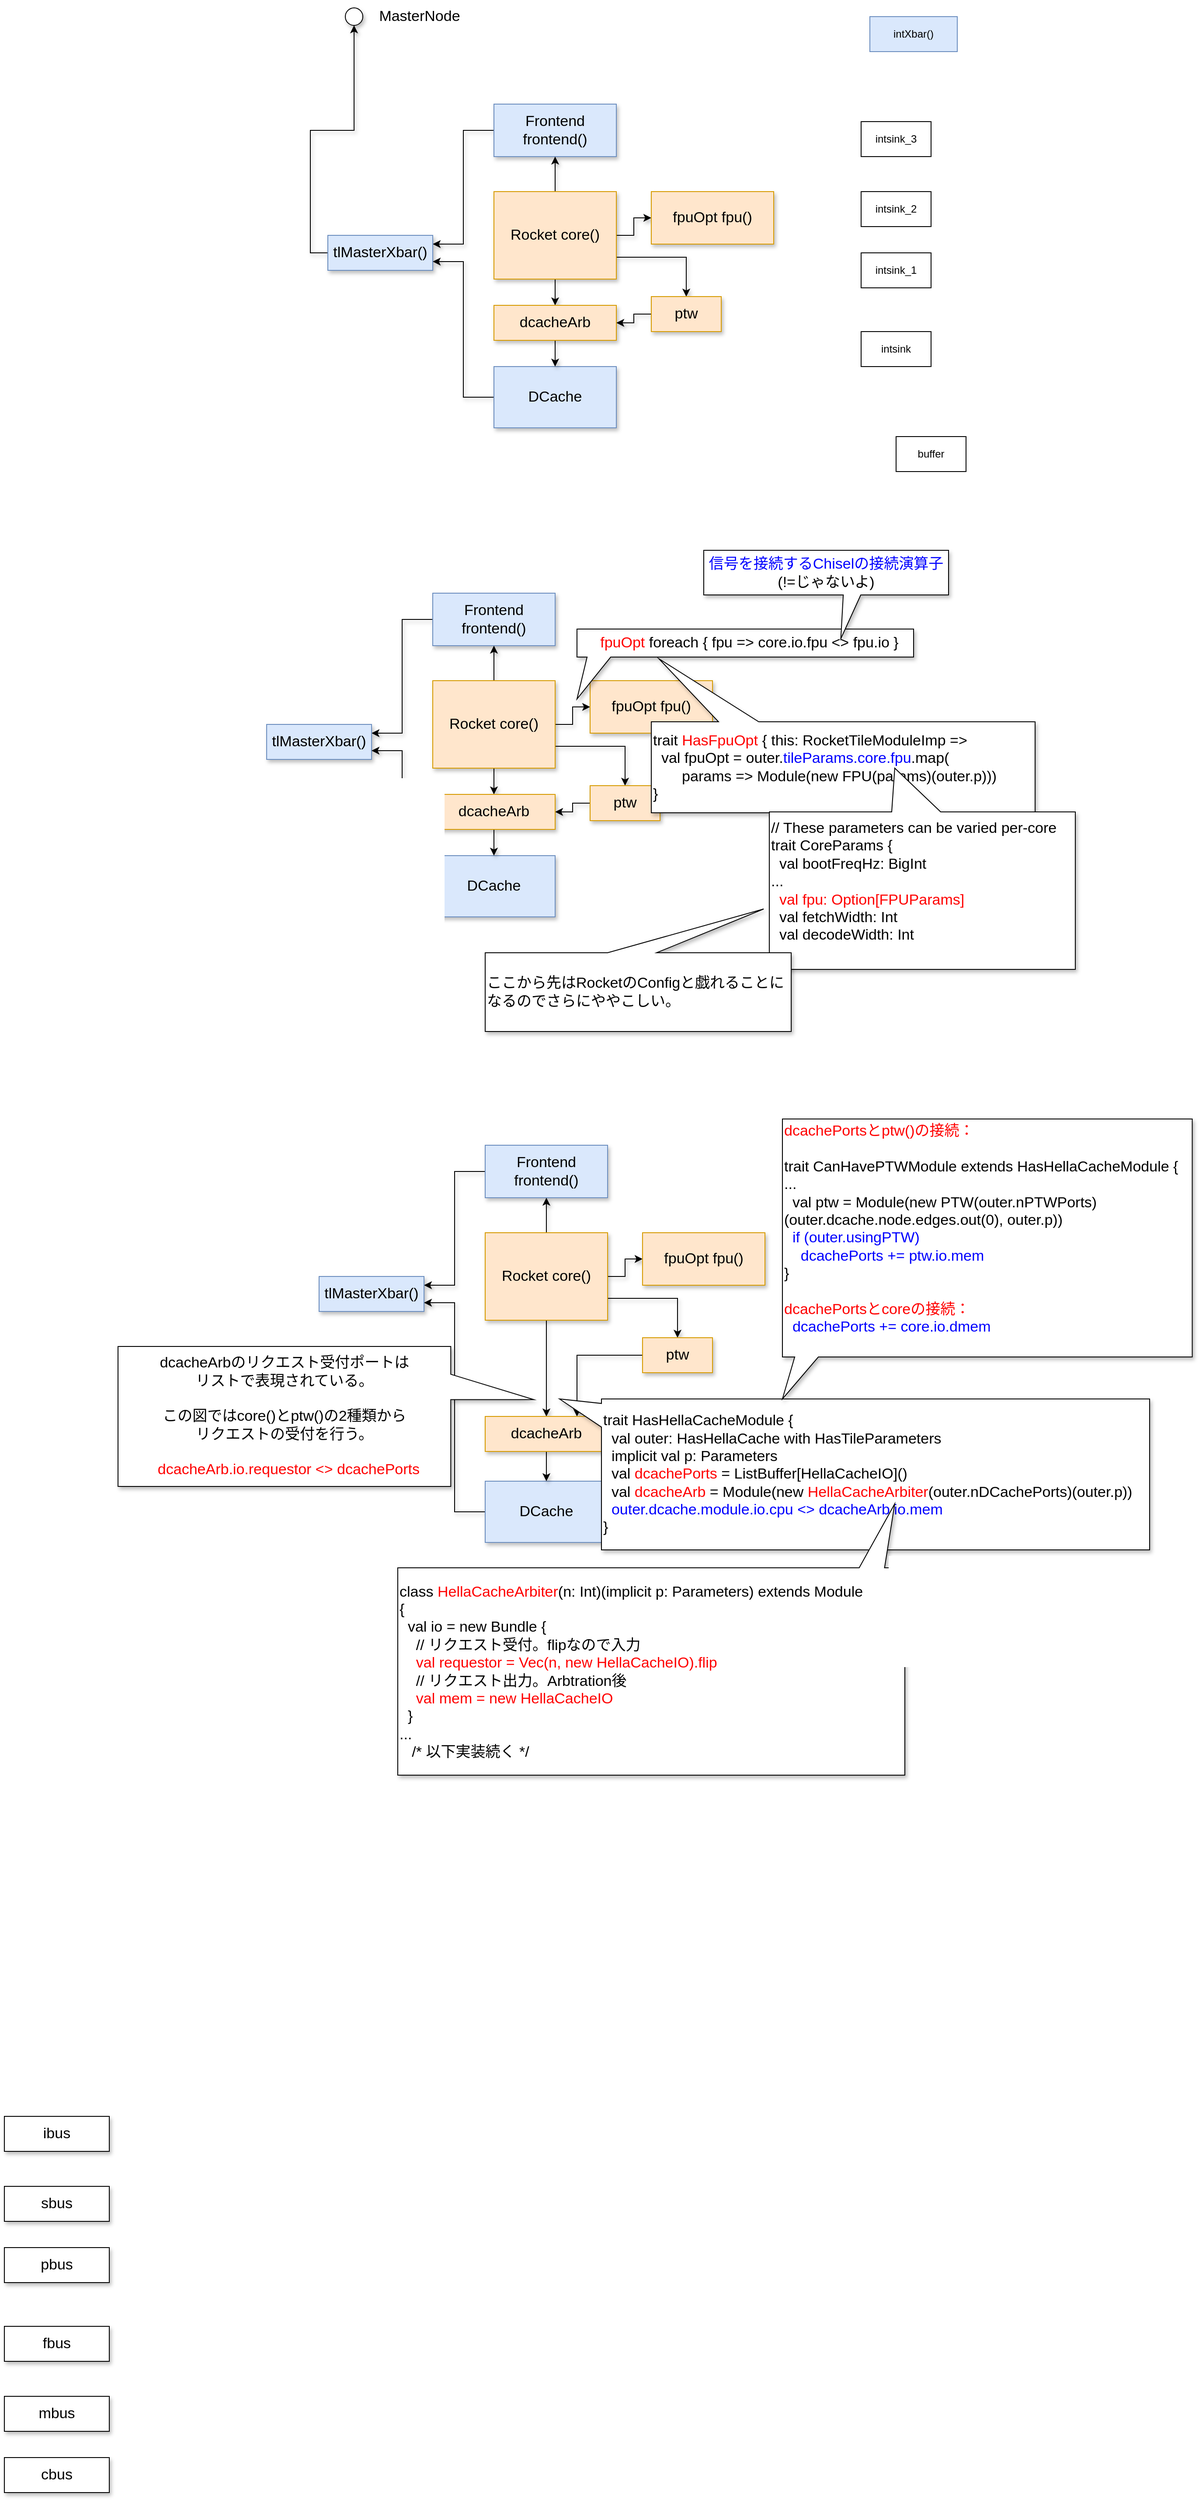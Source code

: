<mxfile version="12.9.3" type="device" pages="6"><diagram id="smWwK_mFG5z_r28q9lYt" name="RocketTile"><mxGraphModel dx="2264" dy="1064" grid="1" gridSize="10" guides="1" tooltips="1" connect="1" arrows="1" fold="1" page="1" pageScale="1" pageWidth="827" pageHeight="1169" math="0" shadow="0"><root><mxCell id="0"/><mxCell id="1" parent="0"/><mxCell id="_zu9zN3276knf3cHsB_O-5" style="edgeStyle=orthogonalEdgeStyle;rounded=0;orthogonalLoop=1;jettySize=auto;html=1;exitX=0;exitY=0.5;exitDx=0;exitDy=0;entryX=1;entryY=0.25;entryDx=0;entryDy=0;comic=0;shadow=1;fontSize=17;" parent="1" source="_zu9zN3276knf3cHsB_O-1" target="_zu9zN3276knf3cHsB_O-4" edge="1"><mxGeometry relative="1" as="geometry"/></mxCell><mxCell id="_zu9zN3276knf3cHsB_O-1" value="Frontend frontend()" style="rounded=0;whiteSpace=wrap;html=1;fillColor=#dae8fc;strokeColor=#6c8ebf;comic=0;shadow=1;fontSize=17;" parent="1" vertex="1"><mxGeometry x="220" y="180" width="140" height="60" as="geometry"/></mxCell><mxCell id="_zu9zN3276knf3cHsB_O-6" style="edgeStyle=orthogonalEdgeStyle;rounded=0;orthogonalLoop=1;jettySize=auto;html=1;exitX=1;exitY=0.5;exitDx=0;exitDy=0;entryX=0;entryY=0.5;entryDx=0;entryDy=0;comic=0;shadow=1;fontSize=17;" parent="1" source="_zu9zN3276knf3cHsB_O-2" target="_zu9zN3276knf3cHsB_O-3" edge="1"><mxGeometry relative="1" as="geometry"/></mxCell><mxCell id="_zu9zN3276knf3cHsB_O-21" style="edgeStyle=orthogonalEdgeStyle;rounded=0;orthogonalLoop=1;jettySize=auto;html=1;exitX=0.5;exitY=1;exitDx=0;exitDy=0;entryX=0.5;entryY=0;entryDx=0;entryDy=0;comic=0;shadow=1;fontSize=17;" parent="1" source="_zu9zN3276knf3cHsB_O-2" target="_zu9zN3276knf3cHsB_O-14" edge="1"><mxGeometry relative="1" as="geometry"/></mxCell><mxCell id="_zu9zN3276knf3cHsB_O-23" style="edgeStyle=orthogonalEdgeStyle;rounded=0;orthogonalLoop=1;jettySize=auto;html=1;exitX=1;exitY=0.75;exitDx=0;exitDy=0;entryX=0.5;entryY=0;entryDx=0;entryDy=0;comic=0;shadow=1;fontSize=17;" parent="1" source="_zu9zN3276knf3cHsB_O-2" target="_zu9zN3276knf3cHsB_O-13" edge="1"><mxGeometry relative="1" as="geometry"/></mxCell><mxCell id="_zu9zN3276knf3cHsB_O-25" style="edgeStyle=orthogonalEdgeStyle;rounded=0;orthogonalLoop=1;jettySize=auto;html=1;exitX=0.5;exitY=0;exitDx=0;exitDy=0;entryX=0.5;entryY=1;entryDx=0;entryDy=0;comic=0;shadow=1;fontSize=17;" parent="1" source="_zu9zN3276knf3cHsB_O-2" target="_zu9zN3276knf3cHsB_O-1" edge="1"><mxGeometry relative="1" as="geometry"/></mxCell><mxCell id="_zu9zN3276knf3cHsB_O-2" value="Rocket core()" style="rounded=0;whiteSpace=wrap;html=1;fillColor=#ffe6cc;strokeColor=#d79b00;comic=0;shadow=1;fontSize=17;" parent="1" vertex="1"><mxGeometry x="220" y="280" width="140" height="100" as="geometry"/></mxCell><mxCell id="_zu9zN3276knf3cHsB_O-3" value="fpuOpt fpu()" style="rounded=0;whiteSpace=wrap;html=1;fillColor=#ffe6cc;strokeColor=#d79b00;comic=0;shadow=1;fontSize=17;" parent="1" vertex="1"><mxGeometry x="400" y="280" width="140" height="60" as="geometry"/></mxCell><mxCell id="_zu9zN3276knf3cHsB_O-30" style="edgeStyle=orthogonalEdgeStyle;rounded=0;comic=0;orthogonalLoop=1;jettySize=auto;html=1;exitX=0;exitY=0.5;exitDx=0;exitDy=0;entryX=0.5;entryY=1;entryDx=0;entryDy=0;shadow=1;fontSize=17;" parent="1" source="_zu9zN3276knf3cHsB_O-4" target="_zu9zN3276knf3cHsB_O-27" edge="1"><mxGeometry relative="1" as="geometry"/></mxCell><mxCell id="_zu9zN3276knf3cHsB_O-4" value="tlMasterXbar()" style="rounded=0;whiteSpace=wrap;html=1;fillColor=#dae8fc;strokeColor=#6c8ebf;comic=0;shadow=1;fontSize=17;" parent="1" vertex="1"><mxGeometry x="30" y="330" width="120" height="40" as="geometry"/></mxCell><mxCell id="_zu9zN3276knf3cHsB_O-8" value="intXbar()" style="rounded=0;whiteSpace=wrap;html=1;fillColor=#dae8fc;strokeColor=#6c8ebf;" parent="1" vertex="1"><mxGeometry x="650" y="80" width="100" height="40" as="geometry"/></mxCell><mxCell id="_zu9zN3276knf3cHsB_O-12" style="edgeStyle=orthogonalEdgeStyle;rounded=0;orthogonalLoop=1;jettySize=auto;html=1;exitX=0;exitY=0.5;exitDx=0;exitDy=0;entryX=1;entryY=0.75;entryDx=0;entryDy=0;comic=0;shadow=1;fontSize=17;" parent="1" source="_zu9zN3276knf3cHsB_O-9" target="_zu9zN3276knf3cHsB_O-4" edge="1"><mxGeometry relative="1" as="geometry"/></mxCell><mxCell id="_zu9zN3276knf3cHsB_O-9" value="DCache" style="rounded=0;whiteSpace=wrap;html=1;fillColor=#dae8fc;strokeColor=#6c8ebf;comic=0;shadow=1;fontSize=17;" parent="1" vertex="1"><mxGeometry x="220" y="480" width="140" height="70" as="geometry"/></mxCell><mxCell id="_zu9zN3276knf3cHsB_O-22" style="edgeStyle=orthogonalEdgeStyle;rounded=0;orthogonalLoop=1;jettySize=auto;html=1;exitX=0;exitY=0.5;exitDx=0;exitDy=0;entryX=1;entryY=0.5;entryDx=0;entryDy=0;comic=0;shadow=1;fontSize=17;" parent="1" source="_zu9zN3276knf3cHsB_O-13" target="_zu9zN3276knf3cHsB_O-14" edge="1"><mxGeometry relative="1" as="geometry"/></mxCell><mxCell id="_zu9zN3276knf3cHsB_O-13" value="ptw" style="rounded=0;whiteSpace=wrap;html=1;fillColor=#ffe6cc;strokeColor=#d79b00;comic=0;shadow=1;fontSize=17;" parent="1" vertex="1"><mxGeometry x="400" y="400" width="80" height="40" as="geometry"/></mxCell><mxCell id="_zu9zN3276knf3cHsB_O-20" style="edgeStyle=orthogonalEdgeStyle;rounded=0;orthogonalLoop=1;jettySize=auto;html=1;exitX=0.5;exitY=1;exitDx=0;exitDy=0;entryX=0.5;entryY=0;entryDx=0;entryDy=0;comic=0;shadow=1;fontSize=17;" parent="1" source="_zu9zN3276knf3cHsB_O-14" target="_zu9zN3276knf3cHsB_O-9" edge="1"><mxGeometry relative="1" as="geometry"/></mxCell><mxCell id="_zu9zN3276knf3cHsB_O-14" value="dcacheArb" style="rounded=0;whiteSpace=wrap;html=1;fillColor=#ffe6cc;strokeColor=#d79b00;comic=0;shadow=1;fontSize=17;" parent="1" vertex="1"><mxGeometry x="220" y="410" width="140" height="40" as="geometry"/></mxCell><mxCell id="_zu9zN3276knf3cHsB_O-15" value="buffer" style="rounded=0;whiteSpace=wrap;html=1;" parent="1" vertex="1"><mxGeometry x="680" y="560" width="80" height="40" as="geometry"/></mxCell><mxCell id="_zu9zN3276knf3cHsB_O-16" value="intsink" style="rounded=0;whiteSpace=wrap;html=1;" parent="1" vertex="1"><mxGeometry x="640" y="440" width="80" height="40" as="geometry"/></mxCell><mxCell id="_zu9zN3276knf3cHsB_O-17" value="intsink_1" style="rounded=0;whiteSpace=wrap;html=1;" parent="1" vertex="1"><mxGeometry x="640" y="350" width="80" height="40" as="geometry"/></mxCell><mxCell id="_zu9zN3276knf3cHsB_O-18" value="intsink_2" style="rounded=0;whiteSpace=wrap;html=1;" parent="1" vertex="1"><mxGeometry x="640" y="280" width="80" height="40" as="geometry"/></mxCell><mxCell id="_zu9zN3276knf3cHsB_O-19" value="intsink_3" style="rounded=0;whiteSpace=wrap;html=1;" parent="1" vertex="1"><mxGeometry x="640" y="200" width="80" height="40" as="geometry"/></mxCell><mxCell id="_zu9zN3276knf3cHsB_O-27" value="" style="ellipse;whiteSpace=wrap;html=1;aspect=fixed;shadow=1;fontSize=17;" parent="1" vertex="1"><mxGeometry x="50" y="70" width="20" height="20" as="geometry"/></mxCell><mxCell id="_zu9zN3276knf3cHsB_O-29" value="MasterNode" style="text;html=1;strokeColor=none;fillColor=none;align=center;verticalAlign=middle;whiteSpace=wrap;rounded=0;shadow=1;fontSize=17;" parent="1" vertex="1"><mxGeometry x="70" y="65" width="130" height="30" as="geometry"/></mxCell><mxCell id="_zu9zN3276knf3cHsB_O-31" style="edgeStyle=orthogonalEdgeStyle;rounded=0;orthogonalLoop=1;jettySize=auto;html=1;exitX=0;exitY=0.5;exitDx=0;exitDy=0;entryX=1;entryY=0.25;entryDx=0;entryDy=0;comic=0;shadow=1;fontSize=17;" parent="1" source="_zu9zN3276knf3cHsB_O-32" target="_zu9zN3276knf3cHsB_O-40" edge="1"><mxGeometry relative="1" as="geometry"/></mxCell><mxCell id="_zu9zN3276knf3cHsB_O-32" value="Frontend frontend()" style="rounded=0;whiteSpace=wrap;html=1;fillColor=#dae8fc;strokeColor=#6c8ebf;comic=0;shadow=1;fontSize=17;" parent="1" vertex="1"><mxGeometry x="150" y="739" width="140" height="60" as="geometry"/></mxCell><mxCell id="_zu9zN3276knf3cHsB_O-33" style="edgeStyle=orthogonalEdgeStyle;rounded=0;orthogonalLoop=1;jettySize=auto;html=1;exitX=1;exitY=0.5;exitDx=0;exitDy=0;entryX=0;entryY=0.5;entryDx=0;entryDy=0;comic=0;shadow=1;fontSize=17;" parent="1" source="_zu9zN3276knf3cHsB_O-37" target="_zu9zN3276knf3cHsB_O-38" edge="1"><mxGeometry relative="1" as="geometry"/></mxCell><mxCell id="_zu9zN3276knf3cHsB_O-34" style="edgeStyle=orthogonalEdgeStyle;rounded=0;orthogonalLoop=1;jettySize=auto;html=1;exitX=0.5;exitY=1;exitDx=0;exitDy=0;entryX=0.5;entryY=0;entryDx=0;entryDy=0;comic=0;shadow=1;fontSize=17;" parent="1" source="_zu9zN3276knf3cHsB_O-37" target="_zu9zN3276knf3cHsB_O-46" edge="1"><mxGeometry relative="1" as="geometry"/></mxCell><mxCell id="_zu9zN3276knf3cHsB_O-35" style="edgeStyle=orthogonalEdgeStyle;rounded=0;orthogonalLoop=1;jettySize=auto;html=1;exitX=1;exitY=0.75;exitDx=0;exitDy=0;entryX=0.5;entryY=0;entryDx=0;entryDy=0;comic=0;shadow=1;fontSize=17;" parent="1" source="_zu9zN3276knf3cHsB_O-37" target="_zu9zN3276knf3cHsB_O-44" edge="1"><mxGeometry relative="1" as="geometry"/></mxCell><mxCell id="_zu9zN3276knf3cHsB_O-36" style="edgeStyle=orthogonalEdgeStyle;rounded=0;orthogonalLoop=1;jettySize=auto;html=1;exitX=0.5;exitY=0;exitDx=0;exitDy=0;entryX=0.5;entryY=1;entryDx=0;entryDy=0;comic=0;shadow=1;fontSize=17;" parent="1" source="_zu9zN3276knf3cHsB_O-37" target="_zu9zN3276knf3cHsB_O-32" edge="1"><mxGeometry relative="1" as="geometry"/></mxCell><mxCell id="_zu9zN3276knf3cHsB_O-37" value="Rocket core()" style="rounded=0;whiteSpace=wrap;html=1;fillColor=#ffe6cc;strokeColor=#d79b00;comic=0;shadow=1;fontSize=17;" parent="1" vertex="1"><mxGeometry x="150" y="839" width="140" height="100" as="geometry"/></mxCell><mxCell id="_zu9zN3276knf3cHsB_O-38" value="fpuOpt fpu()" style="rounded=0;whiteSpace=wrap;html=1;fillColor=#ffe6cc;strokeColor=#d79b00;comic=0;shadow=1;fontSize=17;" parent="1" vertex="1"><mxGeometry x="330" y="839" width="140" height="60" as="geometry"/></mxCell><mxCell id="_zu9zN3276knf3cHsB_O-40" value="tlMasterXbar()" style="rounded=0;whiteSpace=wrap;html=1;fillColor=#dae8fc;strokeColor=#6c8ebf;comic=0;shadow=1;fontSize=17;" parent="1" vertex="1"><mxGeometry x="-40" y="889" width="120" height="40" as="geometry"/></mxCell><mxCell id="_zu9zN3276knf3cHsB_O-41" style="edgeStyle=orthogonalEdgeStyle;rounded=0;orthogonalLoop=1;jettySize=auto;html=1;exitX=0;exitY=0.5;exitDx=0;exitDy=0;entryX=1;entryY=0.75;entryDx=0;entryDy=0;comic=0;shadow=1;fontSize=17;" parent="1" source="_zu9zN3276knf3cHsB_O-42" target="_zu9zN3276knf3cHsB_O-40" edge="1"><mxGeometry relative="1" as="geometry"/></mxCell><mxCell id="_zu9zN3276knf3cHsB_O-42" value="DCache" style="rounded=0;whiteSpace=wrap;html=1;fillColor=#dae8fc;strokeColor=#6c8ebf;comic=0;shadow=1;fontSize=17;" parent="1" vertex="1"><mxGeometry x="150" y="1039" width="140" height="70" as="geometry"/></mxCell><mxCell id="_zu9zN3276knf3cHsB_O-43" style="edgeStyle=orthogonalEdgeStyle;rounded=0;orthogonalLoop=1;jettySize=auto;html=1;exitX=0;exitY=0.5;exitDx=0;exitDy=0;entryX=1;entryY=0.5;entryDx=0;entryDy=0;comic=0;shadow=1;fontSize=17;" parent="1" source="_zu9zN3276knf3cHsB_O-44" target="_zu9zN3276knf3cHsB_O-46" edge="1"><mxGeometry relative="1" as="geometry"/></mxCell><mxCell id="_zu9zN3276knf3cHsB_O-44" value="ptw" style="rounded=0;whiteSpace=wrap;html=1;fillColor=#ffe6cc;strokeColor=#d79b00;comic=0;shadow=1;fontSize=17;" parent="1" vertex="1"><mxGeometry x="330" y="959" width="80" height="40" as="geometry"/></mxCell><mxCell id="_zu9zN3276knf3cHsB_O-45" style="edgeStyle=orthogonalEdgeStyle;rounded=0;orthogonalLoop=1;jettySize=auto;html=1;exitX=0.5;exitY=1;exitDx=0;exitDy=0;entryX=0.5;entryY=0;entryDx=0;entryDy=0;comic=0;shadow=1;fontSize=17;" parent="1" source="_zu9zN3276knf3cHsB_O-46" target="_zu9zN3276knf3cHsB_O-42" edge="1"><mxGeometry relative="1" as="geometry"/></mxCell><mxCell id="_zu9zN3276knf3cHsB_O-46" value="dcacheArb" style="rounded=0;whiteSpace=wrap;html=1;fillColor=#ffe6cc;strokeColor=#d79b00;comic=0;shadow=1;fontSize=17;" parent="1" vertex="1"><mxGeometry x="150" y="969" width="140" height="40" as="geometry"/></mxCell><mxCell id="_zu9zN3276knf3cHsB_O-49" value="&lt;div&gt;&amp;nbsp; &lt;font color=&quot;#ff0000&quot;&gt;fpuOpt &lt;/font&gt;foreach { fpu =&amp;gt; core.io.fpu &amp;lt;&amp;gt; fpu.io }&lt;/div&gt;" style="shape=callout;whiteSpace=wrap;html=1;perimeter=calloutPerimeter;shadow=1;fontSize=17;position2=0;direction=east;size=48;position=0.03;base=27;" parent="1" vertex="1"><mxGeometry x="315" y="780" width="385" height="80" as="geometry"/></mxCell><mxCell id="_zu9zN3276knf3cHsB_O-50" value="&lt;div&gt;&lt;div&gt;trait &lt;font color=&quot;#ff0000&quot;&gt;HasFpuOpt &lt;/font&gt;{ this: RocketTileModuleImp =&amp;gt;&lt;/div&gt;&lt;div&gt;&amp;nbsp; val fpuOpt = outer.&lt;font color=&quot;#0000ff&quot;&gt;tileParams.core.fpu&lt;/font&gt;.map(&lt;/div&gt;&lt;div&gt;&amp;nbsp; &amp;nbsp; &amp;nbsp; &amp;nbsp;params =&amp;gt; Module(new FPU(params)(outer.p)))&lt;/div&gt;&lt;div&gt;}&lt;/div&gt;&lt;/div&gt;" style="shape=callout;whiteSpace=wrap;html=1;perimeter=calloutPerimeter;shadow=1;fontSize=17;position2=0.98;direction=west;size=72;position=0.72;align=left;base=46;" parent="1" vertex="1"><mxGeometry x="400" y="814" width="439" height="176" as="geometry"/></mxCell><mxCell id="_zu9zN3276knf3cHsB_O-51" value="&lt;font color=&quot;#0000ff&quot;&gt;信号を接続するChiselの接続演算子&lt;br&gt;&lt;/font&gt;(!=じゃないよ)" style="shape=callout;whiteSpace=wrap;html=1;perimeter=calloutPerimeter;shadow=1;fontSize=17;position2=0.56;direction=east;size=50;position=0.57;align=center;" parent="1" vertex="1"><mxGeometry x="460" y="690" width="280" height="101" as="geometry"/></mxCell><mxCell id="_zu9zN3276knf3cHsB_O-52" value="&lt;div&gt;// These parameters can be varied per-core&lt;/div&gt;&lt;div&gt;trait CoreParams {&lt;/div&gt;&lt;div&gt;&amp;nbsp; val bootFreqHz: BigInt&lt;/div&gt;&lt;div&gt;&lt;span&gt;...&lt;/span&gt;&lt;/div&gt;&lt;div&gt;&lt;font color=&quot;#ff0000&quot;&gt;&lt;span&gt;&amp;nbsp; val fpu: Option[FPUParams]&lt;/span&gt;&lt;br&gt;&lt;/font&gt;&lt;/div&gt;&lt;div&gt;&amp;nbsp; val fetchWidth: Int&lt;/div&gt;&lt;div&gt;&amp;nbsp; val decodeWidth: Int&lt;/div&gt;&lt;div&gt;...&lt;/div&gt;" style="shape=callout;whiteSpace=wrap;html=1;perimeter=calloutPerimeter;shadow=1;fontSize=17;position2=0.59;direction=west;size=50;position=0.44;align=left;base=56;" parent="1" vertex="1"><mxGeometry x="535" y="939" width="350" height="230" as="geometry"/></mxCell><mxCell id="_zu9zN3276knf3cHsB_O-54" value="&lt;div&gt;ここから先はRocketのConfigと戯れることになるのでさらにややこしい。&lt;/div&gt;" style="shape=callout;whiteSpace=wrap;html=1;perimeter=calloutPerimeter;shadow=1;fontSize=17;position2=0.09;direction=west;size=50;position=0.44;align=left;base=56;" parent="1" vertex="1"><mxGeometry x="210" y="1100" width="350" height="140" as="geometry"/></mxCell><mxCell id="_zu9zN3276knf3cHsB_O-55" style="edgeStyle=orthogonalEdgeStyle;rounded=0;orthogonalLoop=1;jettySize=auto;html=1;exitX=0;exitY=0.5;exitDx=0;exitDy=0;entryX=1;entryY=0.25;entryDx=0;entryDy=0;comic=0;shadow=1;fontSize=17;" parent="1" source="_zu9zN3276knf3cHsB_O-56" target="_zu9zN3276knf3cHsB_O-63" edge="1"><mxGeometry relative="1" as="geometry"/></mxCell><mxCell id="_zu9zN3276knf3cHsB_O-56" value="Frontend frontend()" style="rounded=0;whiteSpace=wrap;html=1;fillColor=#dae8fc;strokeColor=#6c8ebf;comic=0;shadow=1;fontSize=17;" parent="1" vertex="1"><mxGeometry x="210" y="1370" width="140" height="60" as="geometry"/></mxCell><mxCell id="_zu9zN3276knf3cHsB_O-57" style="edgeStyle=orthogonalEdgeStyle;rounded=0;orthogonalLoop=1;jettySize=auto;html=1;exitX=1;exitY=0.5;exitDx=0;exitDy=0;entryX=0;entryY=0.5;entryDx=0;entryDy=0;comic=0;shadow=1;fontSize=17;" parent="1" source="_zu9zN3276knf3cHsB_O-61" target="_zu9zN3276knf3cHsB_O-62" edge="1"><mxGeometry relative="1" as="geometry"/></mxCell><mxCell id="_zu9zN3276knf3cHsB_O-58" style="edgeStyle=orthogonalEdgeStyle;rounded=0;orthogonalLoop=1;jettySize=auto;html=1;exitX=0.5;exitY=1;exitDx=0;exitDy=0;entryX=0.5;entryY=0;entryDx=0;entryDy=0;comic=0;shadow=1;fontSize=17;" parent="1" source="_zu9zN3276knf3cHsB_O-61" target="_zu9zN3276knf3cHsB_O-69" edge="1"><mxGeometry relative="1" as="geometry"/></mxCell><mxCell id="_zu9zN3276knf3cHsB_O-59" style="edgeStyle=orthogonalEdgeStyle;rounded=0;orthogonalLoop=1;jettySize=auto;html=1;exitX=1;exitY=0.75;exitDx=0;exitDy=0;entryX=0.5;entryY=0;entryDx=0;entryDy=0;comic=0;shadow=1;fontSize=17;" parent="1" source="_zu9zN3276knf3cHsB_O-61" target="_zu9zN3276knf3cHsB_O-67" edge="1"><mxGeometry relative="1" as="geometry"/></mxCell><mxCell id="_zu9zN3276knf3cHsB_O-60" style="edgeStyle=orthogonalEdgeStyle;rounded=0;orthogonalLoop=1;jettySize=auto;html=1;exitX=0.5;exitY=0;exitDx=0;exitDy=0;entryX=0.5;entryY=1;entryDx=0;entryDy=0;comic=0;shadow=1;fontSize=17;" parent="1" source="_zu9zN3276knf3cHsB_O-61" target="_zu9zN3276knf3cHsB_O-56" edge="1"><mxGeometry relative="1" as="geometry"/></mxCell><mxCell id="_zu9zN3276knf3cHsB_O-61" value="Rocket core()" style="rounded=0;whiteSpace=wrap;html=1;fillColor=#ffe6cc;strokeColor=#d79b00;comic=0;shadow=1;fontSize=17;" parent="1" vertex="1"><mxGeometry x="210" y="1470" width="140" height="100" as="geometry"/></mxCell><mxCell id="_zu9zN3276knf3cHsB_O-62" value="fpuOpt fpu()" style="rounded=0;whiteSpace=wrap;html=1;fillColor=#ffe6cc;strokeColor=#d79b00;comic=0;shadow=1;fontSize=17;" parent="1" vertex="1"><mxGeometry x="390" y="1470" width="140" height="60" as="geometry"/></mxCell><mxCell id="_zu9zN3276knf3cHsB_O-63" value="tlMasterXbar()" style="rounded=0;whiteSpace=wrap;html=1;fillColor=#dae8fc;strokeColor=#6c8ebf;comic=0;shadow=1;fontSize=17;" parent="1" vertex="1"><mxGeometry x="20" y="1520" width="120" height="40" as="geometry"/></mxCell><mxCell id="_zu9zN3276knf3cHsB_O-64" style="edgeStyle=orthogonalEdgeStyle;rounded=0;orthogonalLoop=1;jettySize=auto;html=1;exitX=0;exitY=0.5;exitDx=0;exitDy=0;entryX=1;entryY=0.75;entryDx=0;entryDy=0;comic=0;shadow=1;fontSize=17;" parent="1" source="_zu9zN3276knf3cHsB_O-65" target="_zu9zN3276knf3cHsB_O-63" edge="1"><mxGeometry relative="1" as="geometry"/></mxCell><mxCell id="_zu9zN3276knf3cHsB_O-65" value="DCache" style="rounded=0;whiteSpace=wrap;html=1;fillColor=#dae8fc;strokeColor=#6c8ebf;comic=0;shadow=1;fontSize=17;" parent="1" vertex="1"><mxGeometry x="210" y="1754" width="140" height="70" as="geometry"/></mxCell><mxCell id="_zu9zN3276knf3cHsB_O-66" style="edgeStyle=orthogonalEdgeStyle;rounded=0;orthogonalLoop=1;jettySize=auto;html=1;exitX=0;exitY=0.5;exitDx=0;exitDy=0;entryX=0.75;entryY=0;entryDx=0;entryDy=0;comic=0;shadow=1;fontSize=17;" parent="1" source="_zu9zN3276knf3cHsB_O-67" target="_zu9zN3276knf3cHsB_O-69" edge="1"><mxGeometry relative="1" as="geometry"/></mxCell><mxCell id="_zu9zN3276knf3cHsB_O-67" value="ptw" style="rounded=0;whiteSpace=wrap;html=1;fillColor=#ffe6cc;strokeColor=#d79b00;comic=0;shadow=1;fontSize=17;" parent="1" vertex="1"><mxGeometry x="390" y="1590" width="80" height="40" as="geometry"/></mxCell><mxCell id="_zu9zN3276knf3cHsB_O-68" style="edgeStyle=orthogonalEdgeStyle;rounded=0;orthogonalLoop=1;jettySize=auto;html=1;exitX=0.5;exitY=1;exitDx=0;exitDy=0;entryX=0.5;entryY=0;entryDx=0;entryDy=0;comic=0;shadow=1;fontSize=17;" parent="1" source="_zu9zN3276knf3cHsB_O-69" target="_zu9zN3276knf3cHsB_O-65" edge="1"><mxGeometry relative="1" as="geometry"/></mxCell><mxCell id="_zu9zN3276knf3cHsB_O-69" value="dcacheArb" style="rounded=0;whiteSpace=wrap;html=1;fillColor=#ffe6cc;strokeColor=#d79b00;comic=0;shadow=1;fontSize=17;" parent="1" vertex="1"><mxGeometry x="210" y="1680" width="140" height="40" as="geometry"/></mxCell><mxCell id="_zu9zN3276knf3cHsB_O-70" value="&lt;div&gt;trait HasHellaCacheModule {&lt;/div&gt;&lt;div&gt;&amp;nbsp; val outer: HasHellaCache with HasTileParameters&lt;/div&gt;&lt;div&gt;&amp;nbsp; implicit val p: Parameters&lt;/div&gt;&lt;div&gt;&amp;nbsp; val &lt;font color=&quot;#ff0000&quot;&gt;dcachePorts &lt;/font&gt;= ListBuffer[HellaCacheIO]()&lt;/div&gt;&lt;div&gt;&amp;nbsp; val &lt;font color=&quot;#ff0000&quot;&gt;dcacheArb &lt;/font&gt;= Module(new &lt;font color=&quot;#ff0000&quot;&gt;HellaCacheArbiter&lt;/font&gt;(outer.nDCachePorts)(outer.p))&lt;/div&gt;&lt;div&gt;&amp;nbsp; &lt;font color=&quot;#0000ff&quot;&gt;outer.dcache.module.io.cpu &amp;lt;&amp;gt; dcacheArb.io.mem&lt;/font&gt;&lt;/div&gt;&lt;div&gt;}&lt;/div&gt;" style="shape=callout;whiteSpace=wrap;html=1;perimeter=calloutPerimeter;shadow=1;fontSize=17;position2=0;direction=south;size=48;position=0.03;base=27;align=left;" parent="1" vertex="1"><mxGeometry x="295" y="1660" width="675" height="172.5" as="geometry"/></mxCell><mxCell id="_zu9zN3276knf3cHsB_O-73" value="dcacheArbのリクエスト受付ポートは&lt;br&gt;リストで表現されている。&lt;br&gt;&lt;br&gt;この図ではcore()とptw()の2種類から&lt;br&gt;リクエストの受付を行う。&lt;br&gt;&lt;br&gt;&lt;div&gt;&lt;font color=&quot;#ff0000&quot;&gt;&amp;nbsp; dcacheArb.io.requestor &amp;lt;&amp;gt; dcachePorts&lt;/font&gt;&lt;/div&gt;" style="shape=callout;whiteSpace=wrap;html=1;perimeter=calloutPerimeter;shadow=1;fontSize=17;position2=0.62;direction=north;size=95;position=0.62;base=29;align=center;" parent="1" vertex="1"><mxGeometry x="-210" y="1600" width="475.62" height="160" as="geometry"/></mxCell><mxCell id="_zu9zN3276knf3cHsB_O-74" value="&lt;div&gt;class &lt;font color=&quot;#ff0000&quot;&gt;HellaCacheArbiter&lt;/font&gt;(n: Int)(implicit p: Parameters) extends Module&lt;/div&gt;&lt;div&gt;{&lt;/div&gt;&lt;div&gt;&amp;nbsp; val io = new Bundle {&lt;/div&gt;&lt;div&gt;&amp;nbsp; &amp;nbsp; // リクエスト受付。flipなので入力&lt;/div&gt;&lt;div&gt;&lt;font color=&quot;#ff0000&quot;&gt;&amp;nbsp; &amp;nbsp; val requestor = Vec(n, new HellaCacheIO).flip&lt;/font&gt;&lt;/div&gt;&lt;div&gt;&amp;nbsp; &amp;nbsp; // リクエスト出力。Arbtration後&lt;/div&gt;&lt;div&gt;&lt;font color=&quot;#ff0000&quot;&gt;&amp;nbsp; &amp;nbsp; val mem = new HellaCacheIO&lt;/font&gt;&lt;/div&gt;&lt;div&gt;&amp;nbsp; }&lt;/div&gt;&lt;div&gt;...&lt;/div&gt;&lt;div&gt;&amp;nbsp; &amp;nbsp;/* 以下実装続く */&lt;/div&gt;" style="shape=callout;whiteSpace=wrap;html=1;perimeter=calloutPerimeter;shadow=1;fontSize=17;position2=0.02;direction=west;size=73;position=0.04;base=29;align=left;" parent="1" vertex="1"><mxGeometry x="110" y="1780" width="580" height="310" as="geometry"/></mxCell><mxCell id="_zu9zN3276knf3cHsB_O-75" value="&lt;font color=&quot;#ff0000&quot;&gt;dcachePortsとptw()の接続：&lt;br&gt;&lt;/font&gt;&lt;br&gt;&lt;div&gt;trait CanHavePTWModule extends HasHellaCacheModule {&lt;/div&gt;&lt;div&gt;&lt;span&gt;...&lt;/span&gt;&lt;/div&gt;&lt;div&gt;&lt;span&gt;&amp;nbsp; val ptw = Module(new PTW(outer.nPTWPorts)(outer.dcache.node.edges.out(0), outer.p))&lt;/span&gt;&lt;br&gt;&lt;/div&gt;&lt;div&gt;&lt;font color=&quot;#0000ff&quot;&gt;&amp;nbsp; if (outer.usingPTW)&lt;/font&gt;&lt;/div&gt;&lt;div&gt;&lt;font color=&quot;#0000ff&quot;&gt;&amp;nbsp; &amp;nbsp; dcachePorts += ptw.io.mem&lt;/font&gt;&lt;/div&gt;&lt;div&gt;}&lt;/div&gt;&lt;div&gt;&lt;br&gt;&lt;/div&gt;&lt;div&gt;&lt;font color=&quot;#ff0000&quot;&gt;dcachePortsとcoreの接続：&lt;/font&gt;&lt;/div&gt;&lt;div&gt;&lt;div&gt;&lt;font color=&quot;#0000ff&quot;&gt;&amp;nbsp; dcachePorts += core.io.dmem&lt;/font&gt;&lt;/div&gt;&lt;/div&gt;&lt;div&gt;&lt;br&gt;&lt;/div&gt;" style="shape=callout;whiteSpace=wrap;html=1;perimeter=calloutPerimeter;shadow=1;fontSize=17;position2=0;direction=east;size=48;position=0.03;base=27;align=left;" parent="1" vertex="1"><mxGeometry x="550" y="1340" width="468.75" height="320" as="geometry"/></mxCell><mxCell id="_zu9zN3276knf3cHsB_O-76" value="ibus" style="rounded=0;whiteSpace=wrap;html=1;shadow=1;fontFamily=Helvetica;fontSize=17;align=center;" parent="1" vertex="1"><mxGeometry x="-340" y="2480" width="120" height="40" as="geometry"/></mxCell><mxCell id="_zu9zN3276knf3cHsB_O-77" value="sbus" style="rounded=0;whiteSpace=wrap;html=1;shadow=1;fontFamily=Helvetica;fontSize=17;align=center;" parent="1" vertex="1"><mxGeometry x="-340" y="2560" width="120" height="40" as="geometry"/></mxCell><mxCell id="_zu9zN3276knf3cHsB_O-78" value="pbus" style="rounded=0;whiteSpace=wrap;html=1;shadow=1;fontFamily=Helvetica;fontSize=17;align=center;" parent="1" vertex="1"><mxGeometry x="-340" y="2630" width="120" height="40" as="geometry"/></mxCell><mxCell id="_zu9zN3276knf3cHsB_O-79" value="fbus" style="rounded=0;whiteSpace=wrap;html=1;shadow=1;fontFamily=Helvetica;fontSize=17;align=center;" parent="1" vertex="1"><mxGeometry x="-340" y="2720" width="120" height="40" as="geometry"/></mxCell><mxCell id="_zu9zN3276knf3cHsB_O-80" value="mbus" style="rounded=0;whiteSpace=wrap;html=1;shadow=1;fontFamily=Helvetica;fontSize=17;align=center;" parent="1" vertex="1"><mxGeometry x="-340" y="2800" width="120" height="40" as="geometry"/></mxCell><mxCell id="_zu9zN3276knf3cHsB_O-81" value="cbus" style="rounded=0;whiteSpace=wrap;html=1;shadow=1;fontFamily=Helvetica;fontSize=17;align=center;" parent="1" vertex="1"><mxGeometry x="-340" y="2870" width="120" height="40" as="geometry"/></mxCell></root></mxGraphModel></diagram><diagram id="ZV4bAOfIUz9Q1lwhIIPI" name="TestHarness"><mxGraphModel dx="1006" dy="745" grid="1" gridSize="10" guides="1" tooltips="1" connect="1" arrows="1" fold="1" page="1" pageScale="1" pageWidth="827" pageHeight="1169" math="0" shadow="0"><root><mxCell id="avRBZ3RwLfFMf-3XGF6O-0"/><mxCell id="avRBZ3RwLfFMf-3XGF6O-1" parent="avRBZ3RwLfFMf-3XGF6O-0"/><mxCell id="avRBZ3RwLfFMf-3XGF6O-5" style="edgeStyle=orthogonalEdgeStyle;rounded=0;orthogonalLoop=1;jettySize=auto;html=1;exitX=0.25;exitY=1;exitDx=0;exitDy=0;entryX=0.5;entryY=0;entryDx=0;entryDy=0;startArrow=classic;startFill=1;shadow=1;" edge="1" parent="avRBZ3RwLfFMf-3XGF6O-1" source="avRBZ3RwLfFMf-3XGF6O-2" target="avRBZ3RwLfFMf-3XGF6O-3"><mxGeometry relative="1" as="geometry"/></mxCell><mxCell id="avRBZ3RwLfFMf-3XGF6O-6" style="edgeStyle=orthogonalEdgeStyle;rounded=0;orthogonalLoop=1;jettySize=auto;html=1;exitX=0.75;exitY=1;exitDx=0;exitDy=0;entryX=0.5;entryY=0;entryDx=0;entryDy=0;startArrow=classic;startFill=1;shadow=1;" edge="1" parent="avRBZ3RwLfFMf-3XGF6O-1" source="avRBZ3RwLfFMf-3XGF6O-2" target="avRBZ3RwLfFMf-3XGF6O-4"><mxGeometry relative="1" as="geometry"/></mxCell><mxCell id="avRBZ3RwLfFMf-3XGF6O-2" value="ExampleRocketSystem&lt;br style=&quot;font-size: 16px;&quot;&gt;ldut" style="rounded=0;whiteSpace=wrap;html=1;shadow=1;fontSize=16;fillColor=#dae8fc;strokeColor=#6c8ebf;" vertex="1" parent="avRBZ3RwLfFMf-3XGF6O-1"><mxGeometry x="200" y="160" width="200" height="80" as="geometry"/></mxCell><mxCell id="avRBZ3RwLfFMf-3XGF6O-3" value="SimAXIMem mem" style="rounded=0;whiteSpace=wrap;html=1;shadow=1;fontSize=16;fillColor=#dae8fc;strokeColor=#6c8ebf;" vertex="1" parent="avRBZ3RwLfFMf-3XGF6O-1"><mxGeometry x="160" y="320" width="120" height="80" as="geometry"/></mxCell><mxCell id="avRBZ3RwLfFMf-3XGF6O-4" value="SimAXIMem_1&lt;br style=&quot;font-size: 16px;&quot;&gt;mmio_mem" style="rounded=0;whiteSpace=wrap;html=1;shadow=1;fontSize=16;fillColor=#dae8fc;strokeColor=#6c8ebf;" vertex="1" parent="avRBZ3RwLfFMf-3XGF6O-1"><mxGeometry x="320" y="320" width="120" height="80" as="geometry"/></mxCell><mxCell id="avRBZ3RwLfFMf-3XGF6O-7" value="ldut_mem_axi4_0" style="text;html=1;strokeColor=none;fillColor=none;align=center;verticalAlign=middle;whiteSpace=wrap;rounded=0;fontSize=17;" vertex="1" parent="avRBZ3RwLfFMf-3XGF6O-1"><mxGeometry x="130" y="270" width="40" height="20" as="geometry"/></mxCell><mxCell id="avRBZ3RwLfFMf-3XGF6O-8" value="ldut_mmio_axi4_0" style="text;html=1;strokeColor=none;fillColor=none;align=center;verticalAlign=middle;whiteSpace=wrap;rounded=0;fontSize=17;" vertex="1" parent="avRBZ3RwLfFMf-3XGF6O-1"><mxGeometry x="440" y="270" width="40" height="20" as="geometry"/></mxCell></root></mxGraphModel></diagram><diagram id="_0X6vl_WyHEbeJ8rVsbc" name="QuadCoreConfig"><mxGraphModel dx="2504" dy="1242" grid="1" gridSize="10" guides="1" tooltips="1" connect="1" arrows="1" fold="1" page="1" pageScale="1" pageWidth="827" pageHeight="1169" math="0" shadow="0"><root><mxCell id="F_qh4RGhQ5CmkywMthwt-0"/><mxCell id="F_qh4RGhQ5CmkywMthwt-1" parent="F_qh4RGhQ5CmkywMthwt-0"/><mxCell id="F_qh4RGhQ5CmkywMthwt-2" value="RocketTile&lt;br style=&quot;font-size: 18px;&quot;&gt;tile" style="rounded=0;whiteSpace=wrap;html=1;shadow=1;fontSize=18;" vertex="1" parent="F_qh4RGhQ5CmkywMthwt-1"><mxGeometry x="160" y="490" width="160" height="120" as="geometry"/></mxCell><mxCell id="F_qh4RGhQ5CmkywMthwt-3" value="RocketTile&lt;br style=&quot;font-size: 18px;&quot;&gt;tile_1" style="rounded=0;whiteSpace=wrap;html=1;shadow=1;fontSize=18;" vertex="1" parent="F_qh4RGhQ5CmkywMthwt-1"><mxGeometry x="160" y="650" width="160" height="120" as="geometry"/></mxCell><mxCell id="9b4h29gSnr4mMTRh7-Ls-1" value="&lt;div&gt;&lt;span&gt;trait HasRocketTiles extends HasTiles&lt;/span&gt;&lt;br&gt;&lt;/div&gt;&lt;div&gt;&lt;div&gt;...&lt;/div&gt;&lt;div&gt;&lt;font color=&quot;#0000ff&quot;&gt;&amp;nbsp; // RocketTileKeyをConfigで取り出す&lt;/font&gt;&lt;/div&gt;&lt;div&gt;&lt;font color=&quot;#0000ff&quot;&gt;&amp;nbsp; // (上記の設定だとn(=2)個のRocketTileKeyがあるので2つ取り出せるはず)&lt;/font&gt;&lt;/div&gt;&lt;div&gt;&amp;nbsp; protected val rocketTileParams = p(RocketTilesKey)&lt;/div&gt;&lt;/div&gt;&lt;div&gt;&lt;br&gt;&lt;/div&gt;&lt;div&gt;&lt;font color=&quot;#0000ff&quot;&gt;&amp;nbsp; // 取り出したn個分のrocketTileを作成する (map()を活用する)&lt;/font&gt;&lt;/div&gt;&lt;div&gt;&lt;div&gt;&amp;nbsp; val rocketTiles = rocketTileParams.zip(crossings).map { case (tp, crossing) =&amp;gt;&lt;/div&gt;&lt;div&gt;&lt;font color=&quot;#0000ff&quot;&gt;&amp;nbsp; &amp;nbsp; // LazyModuleでRocket作成する&lt;/font&gt;&lt;/div&gt;&lt;div&gt;&amp;nbsp; &amp;nbsp; val rocket = LazyModule(new RocketTile&lt;/div&gt;&lt;div&gt;&amp;nbsp; &amp;nbsp; &amp;nbsp; (tp, crossing, PriorityMuxHartIdFromSeq(rocketTileParams), logicalTreeNode))&lt;/div&gt;&lt;div&gt;&amp;nbsp; &amp;nbsp;&amp;nbsp;&lt;/div&gt;&lt;div&gt;&lt;font color=&quot;#0000ff&quot;&gt;&amp;nbsp; &amp;nbsp; // RocketTileのMasterを接続&lt;/font&gt;&lt;/div&gt;&lt;div&gt;&amp;nbsp; &amp;nbsp; connectMasterPortsToSBus(rocket, crossing)&lt;/div&gt;&lt;div&gt;&lt;font color=&quot;#0000ff&quot;&gt;&amp;nbsp; &amp;nbsp; // RocketTileのSlaveを接続&lt;/font&gt;&lt;/div&gt;&lt;div&gt;&amp;nbsp; &amp;nbsp; connectSlavePortsToCBus(rocket, crossing)&lt;/div&gt;&lt;div&gt;&lt;font color=&quot;#0000ff&quot;&gt;&amp;nbsp; &amp;nbsp; // RocketTileに割り込みを接続&lt;/font&gt;&lt;/div&gt;&lt;div&gt;&amp;nbsp; &amp;nbsp; connectInterrupts(rocket, debugOpt, clintOpt, plicOpt)&lt;/div&gt;&lt;div&gt;&lt;br&gt;&lt;/div&gt;&lt;div&gt;&amp;nbsp; &amp;nbsp; rocket&lt;/div&gt;&lt;div&gt;&amp;nbsp; }&lt;/div&gt;&lt;/div&gt;&lt;div&gt;}&lt;/div&gt;" style="shape=callout;whiteSpace=wrap;html=1;perimeter=calloutPerimeter;shadow=1;fontSize=17;position2=0.27;direction=north;size=73;position=0.04;base=69;align=left;" vertex="1" parent="F_qh4RGhQ5CmkywMthwt-1"><mxGeometry x="-740" y="349" width="880" height="471" as="geometry"/></mxCell><mxCell id="9b4h29gSnr4mMTRh7-Ls-2" value="&lt;div&gt;&lt;span&gt;class &lt;/span&gt;&lt;font color=&quot;#ff0000&quot;&gt;WithNBigCores(n: Int) &lt;/font&gt;&lt;span&gt;extends Config((site, here, up) =&amp;gt; {&lt;/span&gt;&lt;br&gt;&lt;/div&gt;&lt;div&gt;&lt;div&gt;&amp;nbsp; case RocketTilesKey =&amp;gt; {&lt;/div&gt;&lt;div&gt;&amp;nbsp; &amp;nbsp; val big = RocketTileParams(&lt;/div&gt;&lt;/div&gt;&lt;div&gt;&amp;nbsp; &amp;nbsp; ... RocketTileKeyというパラメータ・キーを使用してRocketの構成を決定&lt;/div&gt;&lt;div&gt;&lt;div&gt;&lt;font color=&quot;#ff0000&quot;&gt;&amp;nbsp; &amp;nbsp; // そしてそれをn個分用意する&lt;/font&gt;&lt;/div&gt;&lt;div&gt;&lt;font color=&quot;#ff0000&quot;&gt;&amp;nbsp; &amp;nbsp; List.tabulate(n)(i =&amp;gt; big.copy(hartId = i))&lt;/font&gt;&lt;/div&gt;&lt;div&gt;&lt;span&gt;&amp;nbsp; }&lt;/span&gt;&lt;br&gt;&lt;/div&gt;&lt;div&gt;})&lt;/div&gt;&lt;/div&gt;" style="shape=callout;whiteSpace=wrap;html=1;perimeter=calloutPerimeter;shadow=1;fontSize=17;position2=0.02;direction=east;size=73;position=0.04;base=29;align=left;" vertex="1" parent="F_qh4RGhQ5CmkywMthwt-1"><mxGeometry x="-452.5" y="180" width="592.5" height="262.5" as="geometry"/></mxCell><mxCell id="9b4h29gSnr4mMTRh7-Ls-0" value="&lt;div&gt;この構成はこのDualConfigクラスから来ている&lt;/div&gt;&lt;div&gt;class DualCoreConfig&lt;/div&gt;&lt;div&gt;&amp;nbsp; extends Config( new &lt;font color=&quot;#ff0000&quot;&gt;WithNBigCores(2)&lt;/font&gt; ++ new BaseConfig)&lt;/div&gt;" style="shape=callout;whiteSpace=wrap;html=1;perimeter=calloutPerimeter;shadow=1;fontSize=17;position2=0.02;direction=east;size=73;position=0.04;base=29;align=left;" vertex="1" parent="F_qh4RGhQ5CmkywMthwt-1"><mxGeometry x="-320" y="60" width="527.5" height="137.5" as="geometry"/></mxCell></root></mxGraphModel></diagram><diagram id="oeol9gMs_z3PcbBDRUH2" name="自作CPU"><mxGraphModel dx="2264" dy="1064" grid="1" gridSize="10" guides="1" tooltips="1" connect="1" arrows="1" fold="1" page="1" pageScale="1" pageWidth="827" pageHeight="1169" math="0" shadow="0"><root><mxCell id="Dqy8j7ifMiFUuDj9iean-0"/><mxCell id="Dqy8j7ifMiFUuDj9iean-1" parent="Dqy8j7ifMiFUuDj9iean-0"/><mxCell id="Dqy8j7ifMiFUuDj9iean-10" value="CoreTop" style="rounded=0;whiteSpace=wrap;html=1;shadow=1;fontSize=11;align=left;verticalAlign=top;" vertex="1" parent="Dqy8j7ifMiFUuDj9iean-1"><mxGeometry x="60" y="140" width="290" height="210" as="geometry"/></mxCell><mxCell id="Dqy8j7ifMiFUuDj9iean-9" value="" style="group" vertex="1" connectable="0" parent="Dqy8j7ifMiFUuDj9iean-1"><mxGeometry x="120" y="240" width="200" height="90" as="geometry"/></mxCell><mxCell id="Dqy8j7ifMiFUuDj9iean-2" value="CPU-Core" style="rounded=0;whiteSpace=wrap;html=1;shadow=1;fontSize=18;" vertex="1" parent="Dqy8j7ifMiFUuDj9iean-9"><mxGeometry width="200" height="90" as="geometry"/></mxCell><mxCell id="Dqy8j7ifMiFUuDj9iean-4" value="&amp;nbsp; &amp;nbsp; Fetch-Port" style="ellipse;aspect=fixed;shadow=1;fontSize=11;html=1;align=left;fillColor=#f8cecc;strokeColor=#b85450;" vertex="1" parent="Dqy8j7ifMiFUuDj9iean-9"><mxGeometry x="10" y="10" width="10" height="10" as="geometry"/></mxCell><mxCell id="Dqy8j7ifMiFUuDj9iean-8" value="&amp;nbsp; &amp;nbsp; Data-Port" style="ellipse;aspect=fixed;shadow=1;fontSize=11;html=1;align=left;fillColor=#f8cecc;strokeColor=#b85450;" vertex="1" parent="Dqy8j7ifMiFUuDj9iean-9"><mxGeometry x="120" y="10" width="10" height="10" as="geometry"/></mxCell><mxCell id="Dqy8j7ifMiFUuDj9iean-11" value="&amp;nbsp; &amp;nbsp; &amp;nbsp; &amp;nbsp; inst_node (TileLink Client Node)" style="html=1;aspect=fixed;shadow=1;fontSize=11;align=left;fillColor=#dae8fc;strokeColor=#6c8ebf;" vertex="1" parent="Dqy8j7ifMiFUuDj9iean-1"><mxGeometry x="80" y="170" width="20" height="20" as="geometry"/></mxCell><mxCell id="Dqy8j7ifMiFUuDj9iean-14" value="&amp;nbsp; &amp;nbsp; &amp;nbsp; &amp;nbsp;data_node (TileLink Client Node)" style="html=1;aspect=fixed;shadow=1;fontSize=11;align=left;fillColor=#dae8fc;strokeColor=#6c8ebf;" vertex="1" parent="Dqy8j7ifMiFUuDj9iean-1"><mxGeometry x="80" y="210" width="20" height="20" as="geometry"/></mxCell><mxCell id="Dqy8j7ifMiFUuDj9iean-17" style="edgeStyle=orthogonalEdgeStyle;rounded=0;orthogonalLoop=1;jettySize=auto;html=1;exitX=0.5;exitY=0;exitDx=0;exitDy=0;entryX=0.5;entryY=1;entryDx=0;entryDy=0;shadow=1;startArrow=none;startFill=0;fontSize=11;endArrow=classic;endFill=1;" edge="1" parent="Dqy8j7ifMiFUuDj9iean-1" source="Dqy8j7ifMiFUuDj9iean-4" target="Dqy8j7ifMiFUuDj9iean-11"><mxGeometry relative="1" as="geometry"><Array as="points"><mxPoint x="135" y="200"/><mxPoint x="90" y="200"/></Array></mxGeometry></mxCell><mxCell id="Dqy8j7ifMiFUuDj9iean-21" style="edgeStyle=orthogonalEdgeStyle;rounded=0;orthogonalLoop=1;jettySize=auto;html=1;exitX=0;exitY=0.5;exitDx=0;exitDy=0;entryX=0.5;entryY=1;entryDx=0;entryDy=0;shadow=1;startArrow=none;startFill=0;endArrow=classic;endFill=1;fontSize=11;" edge="1" parent="Dqy8j7ifMiFUuDj9iean-1" source="Dqy8j7ifMiFUuDj9iean-8" target="Dqy8j7ifMiFUuDj9iean-14"><mxGeometry relative="1" as="geometry"><Array as="points"><mxPoint x="220" y="255"/><mxPoint x="220" y="270"/><mxPoint x="90" y="270"/></Array></mxGeometry></mxCell><mxCell id="Dqy8j7ifMiFUuDj9iean-31" value="" style="group" vertex="1" connectable="0" parent="Dqy8j7ifMiFUuDj9iean-1"><mxGeometry x="60" y="480" width="290" height="210" as="geometry"/></mxCell><mxCell id="Dqy8j7ifMiFUuDj9iean-22" value="CoreTop" style="rounded=0;whiteSpace=wrap;html=1;shadow=1;fontSize=11;align=left;verticalAlign=top;" vertex="1" parent="Dqy8j7ifMiFUuDj9iean-31"><mxGeometry width="290" height="210" as="geometry"/></mxCell><mxCell id="Dqy8j7ifMiFUuDj9iean-23" value="" style="group" vertex="1" connectable="0" parent="Dqy8j7ifMiFUuDj9iean-31"><mxGeometry x="60" y="100" width="200" height="90" as="geometry"/></mxCell><mxCell id="Dqy8j7ifMiFUuDj9iean-24" value="CPU-Core" style="rounded=0;whiteSpace=wrap;html=1;shadow=1;fontSize=18;" vertex="1" parent="Dqy8j7ifMiFUuDj9iean-23"><mxGeometry width="200" height="90" as="geometry"/></mxCell><mxCell id="Dqy8j7ifMiFUuDj9iean-25" value="&amp;nbsp; &amp;nbsp; Fetch-Port" style="ellipse;aspect=fixed;shadow=1;fontSize=11;html=1;align=left;fillColor=#f8cecc;strokeColor=#b85450;" vertex="1" parent="Dqy8j7ifMiFUuDj9iean-23"><mxGeometry x="10" y="10" width="10" height="10" as="geometry"/></mxCell><mxCell id="Dqy8j7ifMiFUuDj9iean-26" value="&amp;nbsp; &amp;nbsp; Data-Port" style="ellipse;aspect=fixed;shadow=1;fontSize=11;html=1;align=left;fillColor=#f8cecc;strokeColor=#b85450;" vertex="1" parent="Dqy8j7ifMiFUuDj9iean-23"><mxGeometry x="120" y="10" width="10" height="10" as="geometry"/></mxCell><mxCell id="Dqy8j7ifMiFUuDj9iean-27" value="&amp;nbsp; &amp;nbsp; &amp;nbsp; &amp;nbsp; inst_node (TileLink Client Node)" style="html=1;aspect=fixed;shadow=1;fontSize=11;align=left;fillColor=#dae8fc;strokeColor=#6c8ebf;" vertex="1" parent="Dqy8j7ifMiFUuDj9iean-31"><mxGeometry x="20" y="30" width="20" height="20" as="geometry"/></mxCell><mxCell id="Dqy8j7ifMiFUuDj9iean-28" value="&amp;nbsp; &amp;nbsp; &amp;nbsp; &amp;nbsp;data_node (TileLink Client Node)" style="html=1;aspect=fixed;shadow=1;fontSize=11;align=left;fillColor=#dae8fc;strokeColor=#6c8ebf;" vertex="1" parent="Dqy8j7ifMiFUuDj9iean-31"><mxGeometry x="20" y="70" width="20" height="20" as="geometry"/></mxCell><mxCell id="Dqy8j7ifMiFUuDj9iean-29" style="edgeStyle=orthogonalEdgeStyle;rounded=0;orthogonalLoop=1;jettySize=auto;html=1;exitX=0.5;exitY=0;exitDx=0;exitDy=0;entryX=0.5;entryY=1;entryDx=0;entryDy=0;shadow=1;startArrow=none;startFill=0;fontSize=11;endArrow=classic;endFill=1;" edge="1" source="Dqy8j7ifMiFUuDj9iean-25" target="Dqy8j7ifMiFUuDj9iean-27" parent="Dqy8j7ifMiFUuDj9iean-31"><mxGeometry relative="1" as="geometry"><Array as="points"><mxPoint x="75" y="60"/><mxPoint x="30" y="60"/></Array></mxGeometry></mxCell><mxCell id="Dqy8j7ifMiFUuDj9iean-30" style="edgeStyle=orthogonalEdgeStyle;rounded=0;orthogonalLoop=1;jettySize=auto;html=1;exitX=0;exitY=0.5;exitDx=0;exitDy=0;entryX=0.5;entryY=1;entryDx=0;entryDy=0;shadow=1;startArrow=none;startFill=0;endArrow=classic;endFill=1;fontSize=11;" edge="1" source="Dqy8j7ifMiFUuDj9iean-26" target="Dqy8j7ifMiFUuDj9iean-28" parent="Dqy8j7ifMiFUuDj9iean-31"><mxGeometry relative="1" as="geometry"><Array as="points"><mxPoint x="160" y="115"/><mxPoint x="160" y="130"/><mxPoint x="30" y="130"/></Array></mxGeometry></mxCell><mxCell id="Dqy8j7ifMiFUuDj9iean-48" style="edgeStyle=orthogonalEdgeStyle;rounded=0;orthogonalLoop=1;jettySize=auto;html=1;exitX=0;exitY=0.5;exitDx=0;exitDy=0;entryX=1;entryY=0.5;entryDx=0;entryDy=0;shadow=1;startArrow=none;startFill=0;endArrow=classic;endFill=1;fontSize=17;" edge="1" parent="Dqy8j7ifMiFUuDj9iean-1" source="Dqy8j7ifMiFUuDj9iean-42" target="Dqy8j7ifMiFUuDj9iean-47"><mxGeometry relative="1" as="geometry"/></mxCell><mxCell id="Dqy8j7ifMiFUuDj9iean-42" value="XBar" style="rounded=0;whiteSpace=wrap;html=1;shadow=1;fontSize=17;align=center;fillColor=#dae8fc;strokeColor=#6c8ebf;" vertex="1" parent="Dqy8j7ifMiFUuDj9iean-1"><mxGeometry x="-120" y="480" width="80" height="80" as="geometry"/></mxCell><mxCell id="Dqy8j7ifMiFUuDj9iean-44" style="edgeStyle=orthogonalEdgeStyle;rounded=0;orthogonalLoop=1;jettySize=auto;html=1;exitX=0;exitY=0.5;exitDx=0;exitDy=0;entryX=1;entryY=0.25;entryDx=0;entryDy=0;shadow=1;startArrow=none;startFill=0;endArrow=classic;endFill=1;fontSize=17;" edge="1" parent="Dqy8j7ifMiFUuDj9iean-1" source="Dqy8j7ifMiFUuDj9iean-43" target="Dqy8j7ifMiFUuDj9iean-42"><mxGeometry relative="1" as="geometry"/></mxCell><mxCell id="Dqy8j7ifMiFUuDj9iean-43" value="Loader" style="rounded=0;whiteSpace=wrap;html=1;shadow=1;fontSize=17;align=center;fillColor=#dae8fc;strokeColor=#6c8ebf;" vertex="1" parent="Dqy8j7ifMiFUuDj9iean-1"><mxGeometry x="60" y="400" width="120" height="40" as="geometry"/></mxCell><mxCell id="Dqy8j7ifMiFUuDj9iean-45" style="edgeStyle=orthogonalEdgeStyle;rounded=0;orthogonalLoop=1;jettySize=auto;html=1;exitX=0;exitY=0.5;exitDx=0;exitDy=0;shadow=1;startArrow=none;startFill=0;endArrow=classic;endFill=1;fontSize=17;" edge="1" parent="Dqy8j7ifMiFUuDj9iean-1" source="Dqy8j7ifMiFUuDj9iean-27" target="Dqy8j7ifMiFUuDj9iean-42"><mxGeometry relative="1" as="geometry"/></mxCell><mxCell id="Dqy8j7ifMiFUuDj9iean-46" style="edgeStyle=orthogonalEdgeStyle;rounded=0;orthogonalLoop=1;jettySize=auto;html=1;exitX=0;exitY=0.5;exitDx=0;exitDy=0;entryX=1;entryY=0.75;entryDx=0;entryDy=0;shadow=1;startArrow=none;startFill=0;endArrow=classic;endFill=1;fontSize=17;" edge="1" parent="Dqy8j7ifMiFUuDj9iean-1" source="Dqy8j7ifMiFUuDj9iean-28" target="Dqy8j7ifMiFUuDj9iean-42"><mxGeometry relative="1" as="geometry"/></mxCell><mxCell id="Dqy8j7ifMiFUuDj9iean-47" value="Memory" style="rounded=0;whiteSpace=wrap;html=1;shadow=1;fontSize=17;align=center;" vertex="1" parent="Dqy8j7ifMiFUuDj9iean-1"><mxGeometry x="-280" y="480" width="120" height="80" as="geometry"/></mxCell><mxCell id="Dqy8j7ifMiFUuDj9iean-49" value="Memory" style="rounded=0;whiteSpace=wrap;html=1;shadow=1;fontSize=17;align=center;fillColor=#dae8fc;strokeColor=#6c8ebf;" vertex="1" parent="Dqy8j7ifMiFUuDj9iean-1"><mxGeometry x="-280" y="480" width="120" height="80" as="geometry"/></mxCell><mxCell id="Dqy8j7ifMiFUuDj9iean-50" value="" style="group" vertex="1" connectable="0" parent="Dqy8j7ifMiFUuDj9iean-1"><mxGeometry x="60" y="830" width="290" height="210" as="geometry"/></mxCell><mxCell id="Dqy8j7ifMiFUuDj9iean-51" value="CoreTop" style="rounded=0;whiteSpace=wrap;html=1;shadow=1;fontSize=11;align=right;verticalAlign=top;" vertex="1" parent="Dqy8j7ifMiFUuDj9iean-50"><mxGeometry y="20" width="290" height="150" as="geometry"/></mxCell><mxCell id="Dqy8j7ifMiFUuDj9iean-52" value="" style="group" vertex="1" connectable="0" parent="Dqy8j7ifMiFUuDj9iean-50"><mxGeometry x="60" y="100" width="200" height="90" as="geometry"/></mxCell><mxCell id="Dqy8j7ifMiFUuDj9iean-53" value="CPU-Core" style="rounded=0;whiteSpace=wrap;html=1;shadow=1;fontSize=18;" vertex="1" parent="Dqy8j7ifMiFUuDj9iean-52"><mxGeometry width="200" height="60" as="geometry"/></mxCell><mxCell id="Dqy8j7ifMiFUuDj9iean-54" value="&amp;nbsp; &amp;nbsp; Fetch-Port" style="ellipse;aspect=fixed;shadow=1;fontSize=11;html=1;align=left;fillColor=#f8cecc;strokeColor=#b85450;" vertex="1" parent="Dqy8j7ifMiFUuDj9iean-52"><mxGeometry x="10" y="10" width="10" height="10" as="geometry"/></mxCell><mxCell id="Dqy8j7ifMiFUuDj9iean-55" value="&amp;nbsp; &amp;nbsp; Data-Port" style="ellipse;aspect=fixed;shadow=1;fontSize=11;html=1;align=left;fillColor=#f8cecc;strokeColor=#b85450;" vertex="1" parent="Dqy8j7ifMiFUuDj9iean-52"><mxGeometry x="120" y="10" width="10" height="10" as="geometry"/></mxCell><mxCell id="Dqy8j7ifMiFUuDj9iean-56" value="&amp;nbsp; &amp;nbsp; &amp;nbsp; &amp;nbsp; inst_node (TileLink Client Node)" style="html=1;aspect=fixed;shadow=1;fontSize=11;align=left;fillColor=#dae8fc;strokeColor=#6c8ebf;" vertex="1" parent="Dqy8j7ifMiFUuDj9iean-50"><mxGeometry x="20" y="30" width="20" height="20" as="geometry"/></mxCell><mxCell id="Dqy8j7ifMiFUuDj9iean-57" value="&amp;nbsp; &amp;nbsp; &amp;nbsp; &amp;nbsp;data_node (TileLink Client Node)" style="html=1;aspect=fixed;shadow=1;fontSize=11;align=left;fillColor=#dae8fc;strokeColor=#6c8ebf;" vertex="1" parent="Dqy8j7ifMiFUuDj9iean-50"><mxGeometry x="20" y="70" width="20" height="20" as="geometry"/></mxCell><mxCell id="Dqy8j7ifMiFUuDj9iean-58" style="edgeStyle=orthogonalEdgeStyle;rounded=0;orthogonalLoop=1;jettySize=auto;html=1;exitX=0.5;exitY=0;exitDx=0;exitDy=0;entryX=0.5;entryY=1;entryDx=0;entryDy=0;shadow=1;startArrow=none;startFill=0;fontSize=11;endArrow=classic;endFill=1;" edge="1" parent="Dqy8j7ifMiFUuDj9iean-50" source="Dqy8j7ifMiFUuDj9iean-54" target="Dqy8j7ifMiFUuDj9iean-56"><mxGeometry relative="1" as="geometry"><Array as="points"><mxPoint x="75" y="60"/><mxPoint x="30" y="60"/></Array></mxGeometry></mxCell><mxCell id="Dqy8j7ifMiFUuDj9iean-59" style="edgeStyle=orthogonalEdgeStyle;rounded=0;orthogonalLoop=1;jettySize=auto;html=1;exitX=0;exitY=0.5;exitDx=0;exitDy=0;entryX=0.5;entryY=1;entryDx=0;entryDy=0;shadow=1;startArrow=none;startFill=0;endArrow=classic;endFill=1;fontSize=11;" edge="1" parent="Dqy8j7ifMiFUuDj9iean-50" source="Dqy8j7ifMiFUuDj9iean-55" target="Dqy8j7ifMiFUuDj9iean-57"><mxGeometry relative="1" as="geometry"><Array as="points"><mxPoint x="160" y="115"/><mxPoint x="160" y="130"/><mxPoint x="30" y="130"/></Array></mxGeometry></mxCell><mxCell id="Dqy8j7ifMiFUuDj9iean-60" style="edgeStyle=orthogonalEdgeStyle;rounded=0;orthogonalLoop=1;jettySize=auto;html=1;exitX=0;exitY=0.5;exitDx=0;exitDy=0;entryX=1;entryY=0.5;entryDx=0;entryDy=0;shadow=1;startArrow=none;startFill=0;endArrow=classic;endFill=1;fontSize=17;" edge="1" source="Dqy8j7ifMiFUuDj9iean-61" target="Dqy8j7ifMiFUuDj9iean-66" parent="Dqy8j7ifMiFUuDj9iean-1"><mxGeometry relative="1" as="geometry"/></mxCell><mxCell id="Dqy8j7ifMiFUuDj9iean-61" value="XBar" style="rounded=0;whiteSpace=wrap;html=1;shadow=1;fontSize=17;align=center;fillColor=#dae8fc;strokeColor=#6c8ebf;" vertex="1" parent="Dqy8j7ifMiFUuDj9iean-1"><mxGeometry x="-120" y="830" width="80" height="80" as="geometry"/></mxCell><mxCell id="Dqy8j7ifMiFUuDj9iean-62" style="edgeStyle=orthogonalEdgeStyle;rounded=0;orthogonalLoop=1;jettySize=auto;html=1;exitX=0;exitY=0.5;exitDx=0;exitDy=0;entryX=0.25;entryY=0;entryDx=0;entryDy=0;shadow=1;startArrow=none;startFill=0;endArrow=classic;endFill=1;fontSize=17;" edge="1" source="Dqy8j7ifMiFUuDj9iean-63" target="Dqy8j7ifMiFUuDj9iean-61" parent="Dqy8j7ifMiFUuDj9iean-1"><mxGeometry relative="1" as="geometry"/></mxCell><mxCell id="Dqy8j7ifMiFUuDj9iean-63" value="Loader" style="rounded=0;whiteSpace=wrap;html=1;shadow=1;fontSize=17;align=center;fillColor=#dae8fc;strokeColor=#6c8ebf;" vertex="1" parent="Dqy8j7ifMiFUuDj9iean-1"><mxGeometry x="60" y="750" width="120" height="40" as="geometry"/></mxCell><mxCell id="Dqy8j7ifMiFUuDj9iean-64" style="edgeStyle=orthogonalEdgeStyle;rounded=0;orthogonalLoop=1;jettySize=auto;html=1;exitX=0;exitY=0.5;exitDx=0;exitDy=0;shadow=1;startArrow=none;startFill=0;endArrow=classic;endFill=1;fontSize=17;entryX=0.5;entryY=0;entryDx=0;entryDy=0;" edge="1" source="Dqy8j7ifMiFUuDj9iean-56" target="Dqy8j7ifMiFUuDj9iean-61" parent="Dqy8j7ifMiFUuDj9iean-1"><mxGeometry relative="1" as="geometry"><Array as="points"><mxPoint x="50" y="870"/><mxPoint x="50" y="790"/><mxPoint x="-80" y="790"/></Array></mxGeometry></mxCell><mxCell id="Dqy8j7ifMiFUuDj9iean-65" style="edgeStyle=orthogonalEdgeStyle;rounded=0;orthogonalLoop=1;jettySize=auto;html=1;exitX=0;exitY=0.5;exitDx=0;exitDy=0;entryX=0.75;entryY=0;entryDx=0;entryDy=0;shadow=1;startArrow=none;startFill=0;endArrow=classic;endFill=1;fontSize=17;" edge="1" source="Dqy8j7ifMiFUuDj9iean-57" target="Dqy8j7ifMiFUuDj9iean-61" parent="Dqy8j7ifMiFUuDj9iean-1"><mxGeometry relative="1" as="geometry"/></mxCell><mxCell id="Dqy8j7ifMiFUuDj9iean-66" value="Memory" style="rounded=0;whiteSpace=wrap;html=1;shadow=1;fontSize=17;align=center;" vertex="1" parent="Dqy8j7ifMiFUuDj9iean-1"><mxGeometry x="-280" y="830" width="120" height="80" as="geometry"/></mxCell><mxCell id="Dqy8j7ifMiFUuDj9iean-67" value="Memory" style="rounded=0;whiteSpace=wrap;html=1;shadow=1;fontSize=17;align=center;fillColor=#dae8fc;strokeColor=#6c8ebf;" vertex="1" parent="Dqy8j7ifMiFUuDj9iean-1"><mxGeometry x="-280" y="830" width="120" height="80" as="geometry"/></mxCell><mxCell id="Dqy8j7ifMiFUuDj9iean-68" value="CoreTop" style="rounded=0;whiteSpace=wrap;html=1;shadow=1;fontSize=11;align=right;verticalAlign=top;" vertex="1" parent="Dqy8j7ifMiFUuDj9iean-1"><mxGeometry x="60" y="1020" width="290" height="150" as="geometry"/></mxCell><mxCell id="Dqy8j7ifMiFUuDj9iean-69" value="" style="group" vertex="1" connectable="0" parent="Dqy8j7ifMiFUuDj9iean-1"><mxGeometry x="120" y="1100" width="200" height="90" as="geometry"/></mxCell><mxCell id="Dqy8j7ifMiFUuDj9iean-70" value="CPU-Core" style="rounded=0;whiteSpace=wrap;html=1;shadow=1;fontSize=18;" vertex="1" parent="Dqy8j7ifMiFUuDj9iean-69"><mxGeometry width="200" height="60" as="geometry"/></mxCell><mxCell id="Dqy8j7ifMiFUuDj9iean-71" value="&amp;nbsp; &amp;nbsp; Fetch-Port" style="ellipse;aspect=fixed;shadow=1;fontSize=11;html=1;align=left;fillColor=#f8cecc;strokeColor=#b85450;" vertex="1" parent="Dqy8j7ifMiFUuDj9iean-69"><mxGeometry x="10" y="10" width="10" height="10" as="geometry"/></mxCell><mxCell id="Dqy8j7ifMiFUuDj9iean-72" value="&amp;nbsp; &amp;nbsp; Data-Port" style="ellipse;aspect=fixed;shadow=1;fontSize=11;html=1;align=left;fillColor=#f8cecc;strokeColor=#b85450;" vertex="1" parent="Dqy8j7ifMiFUuDj9iean-69"><mxGeometry x="120" y="10" width="10" height="10" as="geometry"/></mxCell><mxCell id="Dqy8j7ifMiFUuDj9iean-95" style="edgeStyle=orthogonalEdgeStyle;rounded=0;orthogonalLoop=1;jettySize=auto;html=1;exitX=0.5;exitY=0;exitDx=0;exitDy=0;entryX=1;entryY=0.25;entryDx=0;entryDy=0;shadow=1;startArrow=none;startFill=0;endArrow=classic;endFill=1;fontSize=17;" edge="1" parent="Dqy8j7ifMiFUuDj9iean-1" source="Dqy8j7ifMiFUuDj9iean-73" target="Dqy8j7ifMiFUuDj9iean-61"><mxGeometry relative="1" as="geometry"><Array as="points"><mxPoint x="90" y="970"/><mxPoint x="10" y="970"/><mxPoint x="10" y="850"/></Array></mxGeometry></mxCell><mxCell id="Dqy8j7ifMiFUuDj9iean-73" value="&amp;nbsp; &amp;nbsp; &amp;nbsp; &amp;nbsp; inst_node (TileLink Client Node)" style="html=1;aspect=fixed;shadow=1;fontSize=11;align=left;fillColor=#dae8fc;strokeColor=#6c8ebf;" vertex="1" parent="Dqy8j7ifMiFUuDj9iean-1"><mxGeometry x="80" y="1030" width="20" height="20" as="geometry"/></mxCell><mxCell id="Dqy8j7ifMiFUuDj9iean-96" style="edgeStyle=orthogonalEdgeStyle;rounded=0;orthogonalLoop=1;jettySize=auto;html=1;exitX=0;exitY=0.75;exitDx=0;exitDy=0;entryX=1;entryY=0.5;entryDx=0;entryDy=0;shadow=1;startArrow=none;startFill=0;endArrow=classic;endFill=1;fontSize=17;" edge="1" parent="Dqy8j7ifMiFUuDj9iean-1" source="Dqy8j7ifMiFUuDj9iean-74" target="Dqy8j7ifMiFUuDj9iean-61"><mxGeometry relative="1" as="geometry"><Array as="points"><mxPoint x="70" y="1085"/><mxPoint x="70" y="980"/><mxPoint x="-10" y="980"/><mxPoint x="-10" y="870"/></Array></mxGeometry></mxCell><mxCell id="Dqy8j7ifMiFUuDj9iean-74" value="&amp;nbsp; &amp;nbsp; &amp;nbsp; &amp;nbsp;data_node (TileLink Client Node)" style="html=1;aspect=fixed;shadow=1;fontSize=11;align=left;fillColor=#dae8fc;strokeColor=#6c8ebf;" vertex="1" parent="Dqy8j7ifMiFUuDj9iean-1"><mxGeometry x="80" y="1070" width="20" height="20" as="geometry"/></mxCell><mxCell id="Dqy8j7ifMiFUuDj9iean-75" style="edgeStyle=orthogonalEdgeStyle;rounded=0;orthogonalLoop=1;jettySize=auto;html=1;exitX=0.5;exitY=0;exitDx=0;exitDy=0;entryX=0.5;entryY=1;entryDx=0;entryDy=0;shadow=1;startArrow=none;startFill=0;fontSize=11;endArrow=classic;endFill=1;" edge="1" source="Dqy8j7ifMiFUuDj9iean-71" target="Dqy8j7ifMiFUuDj9iean-73" parent="Dqy8j7ifMiFUuDj9iean-1"><mxGeometry relative="1" as="geometry"><Array as="points"><mxPoint x="135" y="1060"/><mxPoint x="90" y="1060"/></Array></mxGeometry></mxCell><mxCell id="Dqy8j7ifMiFUuDj9iean-76" style="edgeStyle=orthogonalEdgeStyle;rounded=0;orthogonalLoop=1;jettySize=auto;html=1;exitX=0;exitY=0.5;exitDx=0;exitDy=0;entryX=0.5;entryY=1;entryDx=0;entryDy=0;shadow=1;startArrow=none;startFill=0;endArrow=classic;endFill=1;fontSize=11;" edge="1" source="Dqy8j7ifMiFUuDj9iean-72" target="Dqy8j7ifMiFUuDj9iean-74" parent="Dqy8j7ifMiFUuDj9iean-1"><mxGeometry relative="1" as="geometry"><Array as="points"><mxPoint x="220" y="1115"/><mxPoint x="220" y="1130"/><mxPoint x="90" y="1130"/></Array></mxGeometry></mxCell><mxCell id="Dqy8j7ifMiFUuDj9iean-77" value="CoreTop" style="rounded=0;whiteSpace=wrap;html=1;shadow=1;fontSize=11;align=right;verticalAlign=top;" vertex="1" parent="Dqy8j7ifMiFUuDj9iean-1"><mxGeometry x="-250" y="1020" width="290" height="150" as="geometry"/></mxCell><mxCell id="Dqy8j7ifMiFUuDj9iean-78" value="" style="group" vertex="1" connectable="0" parent="Dqy8j7ifMiFUuDj9iean-1"><mxGeometry x="-190" y="1100" width="200" height="90" as="geometry"/></mxCell><mxCell id="Dqy8j7ifMiFUuDj9iean-79" value="CPU-Core" style="rounded=0;whiteSpace=wrap;html=1;shadow=1;fontSize=18;" vertex="1" parent="Dqy8j7ifMiFUuDj9iean-78"><mxGeometry width="200" height="60" as="geometry"/></mxCell><mxCell id="Dqy8j7ifMiFUuDj9iean-80" value="&amp;nbsp; &amp;nbsp; Fetch-Port" style="ellipse;aspect=fixed;shadow=1;fontSize=11;html=1;align=left;fillColor=#f8cecc;strokeColor=#b85450;" vertex="1" parent="Dqy8j7ifMiFUuDj9iean-78"><mxGeometry x="10" y="10" width="10" height="10" as="geometry"/></mxCell><mxCell id="Dqy8j7ifMiFUuDj9iean-81" value="&amp;nbsp; &amp;nbsp; Data-Port" style="ellipse;aspect=fixed;shadow=1;fontSize=11;html=1;align=left;fillColor=#f8cecc;strokeColor=#b85450;" vertex="1" parent="Dqy8j7ifMiFUuDj9iean-78"><mxGeometry x="120" y="10" width="10" height="10" as="geometry"/></mxCell><mxCell id="Dqy8j7ifMiFUuDj9iean-97" style="edgeStyle=orthogonalEdgeStyle;rounded=0;orthogonalLoop=1;jettySize=auto;html=1;exitX=0.5;exitY=0;exitDx=0;exitDy=0;entryX=1;entryY=0.75;entryDx=0;entryDy=0;shadow=1;startArrow=none;startFill=0;endArrow=classic;endFill=1;fontSize=17;" edge="1" parent="Dqy8j7ifMiFUuDj9iean-1" source="Dqy8j7ifMiFUuDj9iean-82" target="Dqy8j7ifMiFUuDj9iean-61"><mxGeometry relative="1" as="geometry"><Array as="points"><mxPoint x="-220" y="990"/><mxPoint x="-20" y="990"/><mxPoint x="-20" y="890"/></Array></mxGeometry></mxCell><mxCell id="Dqy8j7ifMiFUuDj9iean-82" value="&amp;nbsp; &amp;nbsp; &amp;nbsp; &amp;nbsp; inst_node (TileLink Client Node)" style="html=1;aspect=fixed;shadow=1;fontSize=11;align=left;fillColor=#dae8fc;strokeColor=#6c8ebf;" vertex="1" parent="Dqy8j7ifMiFUuDj9iean-1"><mxGeometry x="-230" y="1030" width="20" height="20" as="geometry"/></mxCell><mxCell id="Dqy8j7ifMiFUuDj9iean-98" style="edgeStyle=orthogonalEdgeStyle;rounded=0;orthogonalLoop=1;jettySize=auto;html=1;exitX=0;exitY=0.5;exitDx=0;exitDy=0;entryX=0.75;entryY=1;entryDx=0;entryDy=0;shadow=1;startArrow=none;startFill=0;endArrow=classic;endFill=1;fontSize=17;" edge="1" parent="Dqy8j7ifMiFUuDj9iean-1" source="Dqy8j7ifMiFUuDj9iean-83" target="Dqy8j7ifMiFUuDj9iean-61"><mxGeometry relative="1" as="geometry"><Array as="points"><mxPoint x="-260" y="1080"/><mxPoint x="-260" y="970"/><mxPoint x="-60" y="970"/></Array></mxGeometry></mxCell><mxCell id="Dqy8j7ifMiFUuDj9iean-83" value="&amp;nbsp; &amp;nbsp; &amp;nbsp; &amp;nbsp;data_node (TileLink Client Node)" style="html=1;aspect=fixed;shadow=1;fontSize=11;align=left;fillColor=#dae8fc;strokeColor=#6c8ebf;" vertex="1" parent="Dqy8j7ifMiFUuDj9iean-1"><mxGeometry x="-230" y="1070" width="20" height="20" as="geometry"/></mxCell><mxCell id="Dqy8j7ifMiFUuDj9iean-84" style="edgeStyle=orthogonalEdgeStyle;rounded=0;orthogonalLoop=1;jettySize=auto;html=1;exitX=0.5;exitY=0;exitDx=0;exitDy=0;entryX=0.5;entryY=1;entryDx=0;entryDy=0;shadow=1;startArrow=none;startFill=0;fontSize=11;endArrow=classic;endFill=1;" edge="1" source="Dqy8j7ifMiFUuDj9iean-80" target="Dqy8j7ifMiFUuDj9iean-82" parent="Dqy8j7ifMiFUuDj9iean-1"><mxGeometry relative="1" as="geometry"><Array as="points"><mxPoint x="-175" y="1060"/><mxPoint x="-220" y="1060"/></Array></mxGeometry></mxCell><mxCell id="Dqy8j7ifMiFUuDj9iean-85" style="edgeStyle=orthogonalEdgeStyle;rounded=0;orthogonalLoop=1;jettySize=auto;html=1;exitX=0;exitY=0.5;exitDx=0;exitDy=0;entryX=0.5;entryY=1;entryDx=0;entryDy=0;shadow=1;startArrow=none;startFill=0;endArrow=classic;endFill=1;fontSize=11;" edge="1" source="Dqy8j7ifMiFUuDj9iean-81" target="Dqy8j7ifMiFUuDj9iean-83" parent="Dqy8j7ifMiFUuDj9iean-1"><mxGeometry relative="1" as="geometry"><Array as="points"><mxPoint x="-90" y="1115"/><mxPoint x="-90" y="1130"/><mxPoint x="-220" y="1130"/></Array></mxGeometry></mxCell><mxCell id="Dqy8j7ifMiFUuDj9iean-86" value="CoreTop" style="rounded=0;whiteSpace=wrap;html=1;shadow=1;fontSize=11;align=right;verticalAlign=top;" vertex="1" parent="Dqy8j7ifMiFUuDj9iean-1"><mxGeometry x="-558" y="1020" width="290" height="150" as="geometry"/></mxCell><mxCell id="Dqy8j7ifMiFUuDj9iean-87" value="" style="group" vertex="1" connectable="0" parent="Dqy8j7ifMiFUuDj9iean-1"><mxGeometry x="-498" y="1100" width="200" height="90" as="geometry"/></mxCell><mxCell id="Dqy8j7ifMiFUuDj9iean-88" value="CPU-Core" style="rounded=0;whiteSpace=wrap;html=1;shadow=1;fontSize=18;" vertex="1" parent="Dqy8j7ifMiFUuDj9iean-87"><mxGeometry width="200" height="60" as="geometry"/></mxCell><mxCell id="Dqy8j7ifMiFUuDj9iean-89" value="&amp;nbsp; &amp;nbsp; Fetch-Port" style="ellipse;aspect=fixed;shadow=1;fontSize=11;html=1;align=left;fillColor=#f8cecc;strokeColor=#b85450;" vertex="1" parent="Dqy8j7ifMiFUuDj9iean-87"><mxGeometry x="10" y="10" width="10" height="10" as="geometry"/></mxCell><mxCell id="Dqy8j7ifMiFUuDj9iean-90" value="&amp;nbsp; &amp;nbsp; Data-Port" style="ellipse;aspect=fixed;shadow=1;fontSize=11;html=1;align=left;fillColor=#f8cecc;strokeColor=#b85450;" vertex="1" parent="Dqy8j7ifMiFUuDj9iean-87"><mxGeometry x="120" y="10" width="10" height="10" as="geometry"/></mxCell><mxCell id="Dqy8j7ifMiFUuDj9iean-99" style="edgeStyle=orthogonalEdgeStyle;rounded=0;orthogonalLoop=1;jettySize=auto;html=1;exitX=0;exitY=0.5;exitDx=0;exitDy=0;entryX=0.5;entryY=1;entryDx=0;entryDy=0;shadow=1;startArrow=none;startFill=0;endArrow=classic;endFill=1;fontSize=17;" edge="1" parent="Dqy8j7ifMiFUuDj9iean-1" source="Dqy8j7ifMiFUuDj9iean-91" target="Dqy8j7ifMiFUuDj9iean-61"><mxGeometry relative="1" as="geometry"><Array as="points"><mxPoint x="-570" y="1040"/><mxPoint x="-570" y="950"/><mxPoint x="-80" y="950"/></Array></mxGeometry></mxCell><mxCell id="Dqy8j7ifMiFUuDj9iean-91" value="&amp;nbsp; &amp;nbsp; &amp;nbsp; &amp;nbsp; inst_node (TileLink Client Node)" style="html=1;aspect=fixed;shadow=1;fontSize=11;align=left;fillColor=#dae8fc;strokeColor=#6c8ebf;" vertex="1" parent="Dqy8j7ifMiFUuDj9iean-1"><mxGeometry x="-538" y="1030" width="20" height="20" as="geometry"/></mxCell><mxCell id="Dqy8j7ifMiFUuDj9iean-100" style="edgeStyle=orthogonalEdgeStyle;rounded=0;orthogonalLoop=1;jettySize=auto;html=1;exitX=0;exitY=0.5;exitDx=0;exitDy=0;entryX=0.25;entryY=1;entryDx=0;entryDy=0;shadow=1;startArrow=none;startFill=0;endArrow=classic;endFill=1;fontSize=17;" edge="1" parent="Dqy8j7ifMiFUuDj9iean-1" source="Dqy8j7ifMiFUuDj9iean-92" target="Dqy8j7ifMiFUuDj9iean-61"><mxGeometry relative="1" as="geometry"><Array as="points"><mxPoint x="-580" y="1080"/><mxPoint x="-580" y="930"/><mxPoint x="-100" y="930"/></Array></mxGeometry></mxCell><mxCell id="Dqy8j7ifMiFUuDj9iean-92" value="&amp;nbsp; &amp;nbsp; &amp;nbsp; &amp;nbsp;data_node (TileLink Client Node)" style="html=1;aspect=fixed;shadow=1;fontSize=11;align=left;fillColor=#dae8fc;strokeColor=#6c8ebf;" vertex="1" parent="Dqy8j7ifMiFUuDj9iean-1"><mxGeometry x="-538" y="1070" width="20" height="20" as="geometry"/></mxCell><mxCell id="Dqy8j7ifMiFUuDj9iean-93" style="edgeStyle=orthogonalEdgeStyle;rounded=0;orthogonalLoop=1;jettySize=auto;html=1;exitX=0.5;exitY=0;exitDx=0;exitDy=0;entryX=0.5;entryY=1;entryDx=0;entryDy=0;shadow=1;startArrow=none;startFill=0;fontSize=11;endArrow=classic;endFill=1;" edge="1" source="Dqy8j7ifMiFUuDj9iean-89" target="Dqy8j7ifMiFUuDj9iean-91" parent="Dqy8j7ifMiFUuDj9iean-1"><mxGeometry relative="1" as="geometry"><Array as="points"><mxPoint x="-483" y="1060"/><mxPoint x="-528" y="1060"/></Array></mxGeometry></mxCell><mxCell id="Dqy8j7ifMiFUuDj9iean-94" style="edgeStyle=orthogonalEdgeStyle;rounded=0;orthogonalLoop=1;jettySize=auto;html=1;exitX=0;exitY=0.5;exitDx=0;exitDy=0;entryX=0.5;entryY=1;entryDx=0;entryDy=0;shadow=1;startArrow=none;startFill=0;endArrow=classic;endFill=1;fontSize=11;" edge="1" source="Dqy8j7ifMiFUuDj9iean-90" target="Dqy8j7ifMiFUuDj9iean-92" parent="Dqy8j7ifMiFUuDj9iean-1"><mxGeometry relative="1" as="geometry"><Array as="points"><mxPoint x="-398" y="1115"/><mxPoint x="-398" y="1130"/><mxPoint x="-528" y="1130"/></Array></mxGeometry></mxCell></root></mxGraphModel></diagram><diagram id="UX6k6PN2T8E96otbOK3d" name="Config/Parameter/View"><mxGraphModel dx="694" dy="514" grid="1" gridSize="10" guides="1" tooltips="1" connect="1" arrows="1" fold="1" page="1" pageScale="1" pageWidth="827" pageHeight="1169" math="0" shadow="0"><root><mxCell id="SbKpbXAdSm017Mlvyp4E-0"/><mxCell id="SbKpbXAdSm017Mlvyp4E-1" parent="SbKpbXAdSm017Mlvyp4E-0"/><mxCell id="SbKpbXAdSm017Mlvyp4E-2" value="View" style="swimlane;fontStyle=1;align=center;verticalAlign=top;childLayout=stackLayout;horizontal=1;startSize=26;horizontalStack=0;resizeParent=1;resizeParentMax=0;resizeLast=0;collapsible=1;marginBottom=0;shadow=1;fontSize=17;html=1;" vertex="1" parent="SbKpbXAdSm017Mlvyp4E-1"><mxGeometry x="200" y="30" width="160" height="86" as="geometry"/></mxCell><mxCell id="SbKpbXAdSm017Mlvyp4E-3" value="+ field: type" style="text;strokeColor=none;fillColor=none;align=left;verticalAlign=top;spacingLeft=4;spacingRight=4;overflow=hidden;rotatable=0;points=[[0,0.5],[1,0.5]];portConstraint=eastwest;" vertex="1" parent="SbKpbXAdSm017Mlvyp4E-2"><mxGeometry y="26" width="160" height="26" as="geometry"/></mxCell><mxCell id="SbKpbXAdSm017Mlvyp4E-4" value="" style="line;strokeWidth=1;fillColor=none;align=left;verticalAlign=middle;spacingTop=-1;spacingLeft=3;spacingRight=3;rotatable=0;labelPosition=right;points=[];portConstraint=eastwest;" vertex="1" parent="SbKpbXAdSm017Mlvyp4E-2"><mxGeometry y="52" width="160" height="8" as="geometry"/></mxCell><mxCell id="SbKpbXAdSm017Mlvyp4E-5" value="+ method(type): type" style="text;strokeColor=none;fillColor=none;align=left;verticalAlign=top;spacingLeft=4;spacingRight=4;overflow=hidden;rotatable=0;points=[[0,0.5],[1,0.5]];portConstraint=eastwest;" vertex="1" parent="SbKpbXAdSm017Mlvyp4E-2"><mxGeometry y="60" width="160" height="26" as="geometry"/></mxCell><mxCell id="SbKpbXAdSm017Mlvyp4E-6" value="Parameters" style="swimlane;fontStyle=1;align=center;verticalAlign=top;childLayout=stackLayout;horizontal=1;startSize=26;horizontalStack=0;resizeParent=1;resizeParentMax=0;resizeLast=0;collapsible=1;marginBottom=0;shadow=1;fontSize=17;html=1;" vertex="1" parent="SbKpbXAdSm017Mlvyp4E-1"><mxGeometry x="200" y="200" width="240" height="86" as="geometry"/></mxCell><mxCell id="SbKpbXAdSm017Mlvyp4E-7" value="+ field: type" style="text;strokeColor=none;fillColor=none;align=left;verticalAlign=top;spacingLeft=4;spacingRight=4;overflow=hidden;rotatable=0;points=[[0,0.5],[1,0.5]];portConstraint=eastwest;" vertex="1" parent="SbKpbXAdSm017Mlvyp4E-6"><mxGeometry y="26" width="240" height="26" as="geometry"/></mxCell><mxCell id="SbKpbXAdSm017Mlvyp4E-8" value="" style="line;strokeWidth=1;fillColor=none;align=left;verticalAlign=middle;spacingTop=-1;spacingLeft=3;spacingRight=3;rotatable=0;labelPosition=right;points=[];portConstraint=eastwest;" vertex="1" parent="SbKpbXAdSm017Mlvyp4E-6"><mxGeometry y="52" width="240" height="8" as="geometry"/></mxCell><mxCell id="SbKpbXAdSm017Mlvyp4E-9" value="+ def ++ (x: Parameters): Parameters" style="text;strokeColor=none;fillColor=none;align=left;verticalAlign=top;spacingLeft=4;spacingRight=4;overflow=hidden;rotatable=0;points=[[0,0.5],[1,0.5]];portConstraint=eastwest;" vertex="1" parent="SbKpbXAdSm017Mlvyp4E-6"><mxGeometry y="60" width="240" height="26" as="geometry"/></mxCell><mxCell id="SbKpbXAdSm017Mlvyp4E-18" value="Config" style="swimlane;fontStyle=1;align=center;verticalAlign=top;childLayout=stackLayout;horizontal=1;startSize=26;horizontalStack=0;resizeParent=1;resizeParentMax=0;resizeLast=0;collapsible=1;marginBottom=0;shadow=1;fontSize=17;html=1;" vertex="1" parent="SbKpbXAdSm017Mlvyp4E-1"><mxGeometry x="200" y="360" width="240" height="86" as="geometry"/></mxCell><mxCell id="SbKpbXAdSm017Mlvyp4E-19" value="+ field: type" style="text;strokeColor=none;fillColor=none;align=left;verticalAlign=top;spacingLeft=4;spacingRight=4;overflow=hidden;rotatable=0;points=[[0,0.5],[1,0.5]];portConstraint=eastwest;" vertex="1" parent="SbKpbXAdSm017Mlvyp4E-18"><mxGeometry y="26" width="240" height="26" as="geometry"/></mxCell><mxCell id="SbKpbXAdSm017Mlvyp4E-20" value="" style="line;strokeWidth=1;fillColor=none;align=left;verticalAlign=middle;spacingTop=-1;spacingLeft=3;spacingRight=3;rotatable=0;labelPosition=right;points=[];portConstraint=eastwest;" vertex="1" parent="SbKpbXAdSm017Mlvyp4E-18"><mxGeometry y="52" width="240" height="8" as="geometry"/></mxCell><mxCell id="SbKpbXAdSm017Mlvyp4E-21" value="+ def ++ (x: Parameters): Parameters" style="text;strokeColor=none;fillColor=none;align=left;verticalAlign=top;spacingLeft=4;spacingRight=4;overflow=hidden;rotatable=0;points=[[0,0.5],[1,0.5]];portConstraint=eastwest;" vertex="1" parent="SbKpbXAdSm017Mlvyp4E-18"><mxGeometry y="60" width="240" height="26" as="geometry"/></mxCell><mxCell id="SbKpbXAdSm017Mlvyp4E-22" value="" style="endArrow=block;endSize=16;endFill=0;html=1;shadow=1;fontSize=17;exitX=0.5;exitY=0;exitDx=0;exitDy=0;edgeStyle=orthogonalEdgeStyle;" edge="1" parent="SbKpbXAdSm017Mlvyp4E-1" source="SbKpbXAdSm017Mlvyp4E-18" target="SbKpbXAdSm017Mlvyp4E-6"><mxGeometry width="160" relative="1" as="geometry"><mxPoint x="70" y="340" as="sourcePoint"/><mxPoint x="230" y="340" as="targetPoint"/></mxGeometry></mxCell><mxCell id="SbKpbXAdSm017Mlvyp4E-23" value="" style="endArrow=block;endSize=16;endFill=0;html=1;shadow=1;fontSize=17;exitX=0.5;exitY=0;exitDx=0;exitDy=0;edgeStyle=orthogonalEdgeStyle;" edge="1" parent="SbKpbXAdSm017Mlvyp4E-1" source="SbKpbXAdSm017Mlvyp4E-6" target="SbKpbXAdSm017Mlvyp4E-2"><mxGeometry width="160" relative="1" as="geometry"><mxPoint x="480" y="264" as="sourcePoint"/><mxPoint x="480" y="190" as="targetPoint"/></mxGeometry></mxCell></root></mxGraphModel></diagram><diagram id="Nnits69JEvZta-UXo7lA" name="ページ6"><mxGraphModel dx="1677" dy="1242" grid="1" gridSize="10" guides="1" tooltips="1" connect="1" arrows="1" fold="1" page="1" pageScale="1" pageWidth="827" pageHeight="1169" math="0" shadow="0"><root><mxCell id="qQ_oDb9WNDA7x1aDq9kE-0"/><mxCell id="qQ_oDb9WNDA7x1aDq9kE-1" parent="qQ_oDb9WNDA7x1aDq9kE-0"/><mxCell id="qQ_oDb9WNDA7x1aDq9kE-14" style="edgeStyle=orthogonalEdgeStyle;rounded=0;orthogonalLoop=1;jettySize=auto;html=1;exitX=0.5;exitY=1;exitDx=0;exitDy=0;shadow=1;startArrow=none;startFill=0;endArrow=classic;endFill=1;endSize=6;fontSize=17;jumpSize=1;strokeWidth=1;" edge="1" parent="qQ_oDb9WNDA7x1aDq9kE-1" source="qQ_oDb9WNDA7x1aDq9kE-3" target="qQ_oDb9WNDA7x1aDq9kE-4"><mxGeometry relative="1" as="geometry"/></mxCell><mxCell id="qQ_oDb9WNDA7x1aDq9kE-15" style="edgeStyle=orthogonalEdgeStyle;rounded=0;jumpSize=1;orthogonalLoop=1;jettySize=auto;html=1;exitX=0.5;exitY=1;exitDx=0;exitDy=0;shadow=1;startArrow=none;startFill=0;endArrow=classic;endFill=1;endSize=6;strokeWidth=1;fontSize=17;" edge="1" parent="qQ_oDb9WNDA7x1aDq9kE-1" source="qQ_oDb9WNDA7x1aDq9kE-3" target="qQ_oDb9WNDA7x1aDq9kE-5"><mxGeometry relative="1" as="geometry"/></mxCell><mxCell id="qQ_oDb9WNDA7x1aDq9kE-16" style="edgeStyle=orthogonalEdgeStyle;rounded=0;jumpSize=1;orthogonalLoop=1;jettySize=auto;html=1;exitX=0.5;exitY=1;exitDx=0;exitDy=0;entryX=0.5;entryY=0;entryDx=0;entryDy=0;shadow=1;startArrow=none;startFill=0;endArrow=classic;endFill=1;endSize=6;strokeWidth=1;fontSize=17;" edge="1" parent="qQ_oDb9WNDA7x1aDq9kE-1" source="qQ_oDb9WNDA7x1aDq9kE-3" target="qQ_oDb9WNDA7x1aDq9kE-7"><mxGeometry relative="1" as="geometry"/></mxCell><mxCell id="qQ_oDb9WNDA7x1aDq9kE-3" value="top" style="rounded=0;whiteSpace=wrap;html=1;shadow=1;fontSize=17;align=center;fillColor=#f8cecc;strokeColor=#b85450;" vertex="1" parent="qQ_oDb9WNDA7x1aDq9kE-1"><mxGeometry x="290" y="120" width="120" height="40" as="geometry"/></mxCell><mxCell id="qQ_oDb9WNDA7x1aDq9kE-17" style="edgeStyle=orthogonalEdgeStyle;rounded=0;jumpSize=1;orthogonalLoop=1;jettySize=auto;html=1;exitX=0.5;exitY=1;exitDx=0;exitDy=0;shadow=1;startArrow=none;startFill=0;endArrow=classic;endFill=1;endSize=6;strokeWidth=1;fontSize=17;" edge="1" parent="qQ_oDb9WNDA7x1aDq9kE-1" source="qQ_oDb9WNDA7x1aDq9kE-4" target="qQ_oDb9WNDA7x1aDq9kE-8"><mxGeometry relative="1" as="geometry"/></mxCell><mxCell id="qQ_oDb9WNDA7x1aDq9kE-18" style="edgeStyle=orthogonalEdgeStyle;rounded=0;jumpSize=1;orthogonalLoop=1;jettySize=auto;html=1;exitX=0.5;exitY=1;exitDx=0;exitDy=0;entryX=0.5;entryY=0;entryDx=0;entryDy=0;shadow=1;startArrow=none;startFill=0;endArrow=classic;endFill=1;endSize=6;strokeWidth=1;fontSize=17;" edge="1" parent="qQ_oDb9WNDA7x1aDq9kE-1" source="qQ_oDb9WNDA7x1aDq9kE-4" target="qQ_oDb9WNDA7x1aDq9kE-9"><mxGeometry relative="1" as="geometry"/></mxCell><mxCell id="qQ_oDb9WNDA7x1aDq9kE-4" value="module1" style="rounded=0;whiteSpace=wrap;html=1;shadow=1;fontSize=17;align=center;fillColor=#ffe6cc;strokeColor=#d79b00;" vertex="1" parent="qQ_oDb9WNDA7x1aDq9kE-1"><mxGeometry x="170" y="240" width="120" height="40" as="geometry"/></mxCell><mxCell id="qQ_oDb9WNDA7x1aDq9kE-19" style="edgeStyle=orthogonalEdgeStyle;rounded=0;jumpSize=1;orthogonalLoop=1;jettySize=auto;html=1;exitX=0.5;exitY=1;exitDx=0;exitDy=0;entryX=0.5;entryY=0;entryDx=0;entryDy=0;shadow=1;startArrow=none;startFill=0;endArrow=classic;endFill=1;endSize=6;strokeWidth=1;fontSize=17;" edge="1" parent="qQ_oDb9WNDA7x1aDq9kE-1" source="qQ_oDb9WNDA7x1aDq9kE-5" target="qQ_oDb9WNDA7x1aDq9kE-11"><mxGeometry relative="1" as="geometry"/></mxCell><mxCell id="qQ_oDb9WNDA7x1aDq9kE-5" value="module2" style="rounded=0;whiteSpace=wrap;html=1;shadow=1;fontSize=17;align=center;fillColor=#ffe6cc;strokeColor=#d79b00;" vertex="1" parent="qQ_oDb9WNDA7x1aDq9kE-1"><mxGeometry x="330" y="240" width="120" height="40" as="geometry"/></mxCell><mxCell id="qQ_oDb9WNDA7x1aDq9kE-20" style="edgeStyle=orthogonalEdgeStyle;rounded=0;jumpSize=1;orthogonalLoop=1;jettySize=auto;html=1;exitX=0.5;exitY=1;exitDx=0;exitDy=0;entryX=0.417;entryY=0.1;entryDx=0;entryDy=0;entryPerimeter=0;shadow=1;startArrow=none;startFill=0;endArrow=classic;endFill=1;endSize=6;strokeWidth=1;fontSize=17;" edge="1" parent="qQ_oDb9WNDA7x1aDq9kE-1" source="qQ_oDb9WNDA7x1aDq9kE-7" target="qQ_oDb9WNDA7x1aDq9kE-12"><mxGeometry relative="1" as="geometry"/></mxCell><mxCell id="qQ_oDb9WNDA7x1aDq9kE-21" style="edgeStyle=orthogonalEdgeStyle;rounded=0;jumpSize=1;orthogonalLoop=1;jettySize=auto;html=1;exitX=0.5;exitY=1;exitDx=0;exitDy=0;entryX=0.5;entryY=0;entryDx=0;entryDy=0;shadow=1;startArrow=none;startFill=0;endArrow=classic;endFill=1;endSize=6;strokeWidth=1;fontSize=17;" edge="1" parent="qQ_oDb9WNDA7x1aDq9kE-1" source="qQ_oDb9WNDA7x1aDq9kE-7" target="qQ_oDb9WNDA7x1aDq9kE-13"><mxGeometry relative="1" as="geometry"/></mxCell><mxCell id="qQ_oDb9WNDA7x1aDq9kE-7" value="module3" style="rounded=0;whiteSpace=wrap;html=1;shadow=1;fontSize=17;align=center;fillColor=#ffe6cc;strokeColor=#d79b00;" vertex="1" parent="qQ_oDb9WNDA7x1aDq9kE-1"><mxGeometry x="490" y="240" width="120" height="40" as="geometry"/></mxCell><mxCell id="qQ_oDb9WNDA7x1aDq9kE-8" value="sub1" style="rounded=0;whiteSpace=wrap;html=1;shadow=1;fontSize=17;align=center;fillColor=#fff2cc;strokeColor=#d6b656;" vertex="1" parent="qQ_oDb9WNDA7x1aDq9kE-1"><mxGeometry x="90" y="360" width="80" height="40" as="geometry"/></mxCell><mxCell id="qQ_oDb9WNDA7x1aDq9kE-9" value="sub2" style="rounded=0;whiteSpace=wrap;html=1;shadow=1;fontSize=17;align=center;fillColor=#fff2cc;strokeColor=#d6b656;" vertex="1" parent="qQ_oDb9WNDA7x1aDq9kE-1"><mxGeometry x="210" y="360" width="80" height="40" as="geometry"/></mxCell><mxCell id="qQ_oDb9WNDA7x1aDq9kE-11" value="sub3" style="rounded=0;whiteSpace=wrap;html=1;shadow=1;fontSize=17;align=center;fillColor=#fff2cc;strokeColor=#d6b656;" vertex="1" parent="qQ_oDb9WNDA7x1aDq9kE-1"><mxGeometry x="370" y="360" width="80" height="40" as="geometry"/></mxCell><mxCell id="qQ_oDb9WNDA7x1aDq9kE-12" value="sub4" style="rounded=0;whiteSpace=wrap;html=1;shadow=1;fontSize=17;align=center;fillColor=#fff2cc;strokeColor=#d6b656;" vertex="1" parent="qQ_oDb9WNDA7x1aDq9kE-1"><mxGeometry x="490" y="360" width="80" height="40" as="geometry"/></mxCell><mxCell id="qQ_oDb9WNDA7x1aDq9kE-13" value="sub5" style="rounded=0;whiteSpace=wrap;html=1;shadow=1;fontSize=17;align=center;fillColor=#fff2cc;strokeColor=#d6b656;" vertex="1" parent="qQ_oDb9WNDA7x1aDq9kE-1"><mxGeometry x="610" y="360" width="80" height="40" as="geometry"/></mxCell><mxCell id="qQ_oDb9WNDA7x1aDq9kE-22" value="Parameter:&lt;br&gt;XLEN=32, VLEN=128, SLEN=8" style="rounded=1;whiteSpace=wrap;html=1;shadow=1;fontSize=17;align=center;fillColor=#dae8fc;strokeColor=#6c8ebf;" vertex="1" parent="qQ_oDb9WNDA7x1aDq9kE-1"><mxGeometry x="402" y="90" width="256" height="40" as="geometry"/></mxCell><mxCell id="qQ_oDb9WNDA7x1aDq9kE-23" value="XLEN=32" style="rounded=1;whiteSpace=wrap;html=1;shadow=1;fontSize=17;align=center;fillColor=#dae8fc;strokeColor=#6c8ebf;" vertex="1" parent="qQ_oDb9WNDA7x1aDq9kE-1"><mxGeometry x="70" y="210" width="146" height="30" as="geometry"/></mxCell><mxCell id="qQ_oDb9WNDA7x1aDq9kE-25" value="VLEN=128, SLEN=8" style="rounded=1;whiteSpace=wrap;html=1;shadow=1;fontSize=17;align=center;fillColor=#dae8fc;strokeColor=#6c8ebf;" vertex="1" parent="qQ_oDb9WNDA7x1aDq9kE-1"><mxGeometry x="580" y="260" width="190" height="30" as="geometry"/></mxCell><mxCell id="qQ_oDb9WNDA7x1aDq9kE-27" value="XLEN=32, SLEN=8" style="rounded=1;whiteSpace=wrap;html=1;shadow=1;fontSize=17;align=center;fillColor=#dae8fc;strokeColor=#6c8ebf;" vertex="1" parent="qQ_oDb9WNDA7x1aDq9kE-1"><mxGeometry x="300" y="270" width="190" height="30" as="geometry"/></mxCell><mxCell id="qQ_oDb9WNDA7x1aDq9kE-28" value="XLEN=32" style="rounded=1;whiteSpace=wrap;html=1;shadow=1;fontSize=17;align=center;fillColor=#dae8fc;strokeColor=#6c8ebf;" vertex="1" parent="qQ_oDb9WNDA7x1aDq9kE-1"><mxGeometry x="30" y="340" width="86" height="30" as="geometry"/></mxCell><mxCell id="qQ_oDb9WNDA7x1aDq9kE-29" value="XLEN=32" style="rounded=1;whiteSpace=wrap;html=1;shadow=1;fontSize=17;align=center;fillColor=#dae8fc;strokeColor=#6c8ebf;" vertex="1" parent="qQ_oDb9WNDA7x1aDq9kE-1"><mxGeometry x="316" y="340" width="86" height="30" as="geometry"/></mxCell><mxCell id="qQ_oDb9WNDA7x1aDq9kE-30" value="VLEN=128, SLEN=8" style="rounded=1;whiteSpace=wrap;html=1;shadow=1;fontSize=17;align=center;fillColor=#dae8fc;strokeColor=#6c8ebf;" vertex="1" parent="qQ_oDb9WNDA7x1aDq9kE-1"><mxGeometry x="658" y="340" width="190" height="30" as="geometry"/></mxCell><mxCell id="qQ_oDb9WNDA7x1aDq9kE-31" value="sub5" style="rounded=0;whiteSpace=wrap;html=1;shadow=1;fontSize=17;align=center;fillColor=#fff2cc;strokeColor=#d6b656;" vertex="1" parent="qQ_oDb9WNDA7x1aDq9kE-1"><mxGeometry x="610" y="360" width="80" height="40" as="geometry"/></mxCell><mxCell id="qQ_oDb9WNDA7x1aDq9kE-33" value="class DualCoreConfig extends &lt;font color=&quot;#ff0000&quot;&gt;Config&lt;/font&gt;(&lt;br style=&quot;font-size: 20px&quot;&gt;&amp;nbsp; &lt;font color=&quot;#ff0000&quot;&gt;new WithNBigCores(2)&lt;/font&gt; ++ &lt;br style=&quot;font-size: 20px&quot;&gt;&amp;nbsp; new WithCoherentBusTopology ++ &lt;br style=&quot;font-size: 20px&quot;&gt;&amp;nbsp; new BaseConfig)" style="text;html=1;fontSize=20;fillColor=#ffffff;shadow=1;strokeColor=#000000;spacingTop=0;spacingLeft=10;" vertex="1" parent="qQ_oDb9WNDA7x1aDq9kE-1"><mxGeometry x="316" y="480" width="450" height="120" as="geometry"/></mxCell><mxCell id="qQ_oDb9WNDA7x1aDq9kE-35" value="&lt;div&gt;class WithNBigCores(n: Int) extends &lt;font color=&quot;#ff0000&quot;&gt;Config&lt;/font&gt;(&lt;/div&gt;&lt;div&gt;&amp;nbsp; (site, here, up) =&amp;gt; {&lt;/div&gt;&lt;div&gt;&amp;nbsp; case RocketTilesKey =&amp;gt; {&lt;/div&gt;&lt;div&gt;&amp;nbsp; &amp;nbsp; val big = RocketTileParams(&lt;/div&gt;&lt;div&gt;&amp;nbsp; &amp;nbsp; &amp;nbsp; core&amp;nbsp; &amp;nbsp;= RocketCoreParams(mulDiv = Some(MulDivParams(&lt;/div&gt;&lt;div&gt;&amp;nbsp; &amp;nbsp; &amp;nbsp; &amp;nbsp; mulUnroll = 8,&lt;/div&gt;&lt;div&gt;&amp;nbsp; &amp;nbsp; &amp;nbsp; &amp;nbsp; mulEarlyOut = true,&lt;/div&gt;&lt;div&gt;&amp;nbsp; &amp;nbsp; &amp;nbsp; &amp;nbsp; divEarlyOut = true))),&lt;/div&gt;&lt;div&gt;&amp;nbsp; &amp;nbsp; &amp;nbsp; dcache = Some(DCacheParams(&lt;/div&gt;&lt;div&gt;&amp;nbsp; &amp;nbsp; &amp;nbsp; &amp;nbsp; rowBits = site(SystemBusKey).beatBits,&lt;/div&gt;&lt;div&gt;&amp;nbsp; &amp;nbsp; &amp;nbsp; &amp;nbsp; nMSHRs = 0,&lt;/div&gt;&lt;div&gt;&amp;nbsp; &amp;nbsp; &amp;nbsp; &amp;nbsp; blockBytes = site(CacheBlockBytes))),&lt;/div&gt;&lt;div&gt;&amp;nbsp; &amp;nbsp; &amp;nbsp; icache = Some(ICacheParams(&lt;/div&gt;&lt;div&gt;&amp;nbsp; &amp;nbsp; &amp;nbsp; &amp;nbsp; rowBits = site(SystemBusKey).beatBits,&lt;/div&gt;&lt;div&gt;&amp;nbsp; &amp;nbsp; &amp;nbsp; &amp;nbsp; blockBytes = site(CacheBlockBytes))))&lt;/div&gt;&lt;div&gt;&amp;nbsp; &amp;nbsp; List.tabulate(n)(i =&amp;gt; big.copy(hartId = i))&lt;/div&gt;&lt;div&gt;&amp;nbsp; }&lt;/div&gt;&lt;div&gt;})&lt;/div&gt;&lt;div&gt;&lt;br&gt;&lt;/div&gt;" style="text;html=1;fontSize=20;fillColor=#ffffff;shadow=1;strokeColor=#000000;spacingTop=0;spacingLeft=10;spacing=1;" vertex="1" parent="qQ_oDb9WNDA7x1aDq9kE-1"><mxGeometry x="360" y="640" width="660" height="510" as="geometry"/></mxCell><mxCell id="qQ_oDb9WNDA7x1aDq9kE-37" value="" style="shape=flexArrow;endArrow=classic;html=1;shadow=1;strokeWidth=1;fontSize=20;fillColor=#ffffff;exitX=0.276;exitY=0.417;exitDx=0;exitDy=0;exitPerimeter=0;" edge="1" parent="qQ_oDb9WNDA7x1aDq9kE-1" source="qQ_oDb9WNDA7x1aDq9kE-33"><mxGeometry width="50" height="50" relative="1" as="geometry"><mxPoint x="360" y="560" as="sourcePoint"/><mxPoint x="490" y="650" as="targetPoint"/></mxGeometry></mxCell><mxCell id="qQ_oDb9WNDA7x1aDq9kE-38" value="&lt;div&gt;&amp;nbsp; // Configクラスの実体は&lt;font color=&quot;#ff0000&quot;&gt;「変換関数」&lt;/font&gt;&lt;/div&gt;&lt;div&gt;&amp;nbsp; // &lt;font color=&quot;#ff0000&quot;&gt;(View, View, View) からPartialFunction[Any, Any]を返す関数&lt;/font&gt;&lt;/div&gt;&lt;div&gt;&amp;nbsp; class &lt;font color=&quot;#ff0000&quot;&gt;Config&lt;/font&gt;(p: Parameters) extends Parameters {&lt;/div&gt;&lt;div&gt;&amp;nbsp; &amp;nbsp; def this(&lt;font color=&quot;#0000ff&quot;&gt;f: (View, View, View) =&amp;gt; PartialFunction[Any,Any]&lt;/font&gt;) = this(Parameters(f))&lt;/div&gt;&lt;div&gt;&lt;br&gt;&lt;/div&gt;" style="text;html=1;fontSize=20;fillColor=#ffffff;shadow=1;strokeColor=#000000;spacingTop=0;spacingLeft=10;" vertex="1" parent="qQ_oDb9WNDA7x1aDq9kE-1"><mxGeometry x="827" y="440" width="773" height="120" as="geometry"/></mxCell><mxCell id="qQ_oDb9WNDA7x1aDq9kE-39" value="" style="shape=flexArrow;endArrow=classic;html=1;shadow=1;strokeWidth=1;fontSize=20;fillColor=#ffffff;entryX=0.068;entryY=0.937;entryDx=0;entryDy=0;entryPerimeter=0;" edge="1" parent="qQ_oDb9WNDA7x1aDq9kE-1" target="qQ_oDb9WNDA7x1aDq9kE-38"><mxGeometry width="50" height="50" relative="1" as="geometry"><mxPoint x="750" y="650" as="sourcePoint"/><mxPoint x="1099" y="480" as="targetPoint"/></mxGeometry></mxCell><mxCell id="qQ_oDb9WNDA7x1aDq9kE-40" value="" style="rounded=0;whiteSpace=wrap;html=1;shadow=1;strokeColor=#0000FF;fillColor=none;fontSize=20;align=center;" vertex="1" parent="qQ_oDb9WNDA7x1aDq9kE-1"><mxGeometry x="380" y="670" width="140" height="24" as="geometry"/></mxCell><mxCell id="qQ_oDb9WNDA7x1aDq9kE-41" value="" style="rounded=0;whiteSpace=wrap;html=1;shadow=1;strokeColor=#0000FF;fillColor=none;fontSize=20;align=center;" vertex="1" parent="qQ_oDb9WNDA7x1aDq9kE-1"><mxGeometry x="380" y="697" width="580" height="353" as="geometry"/></mxCell><mxCell id="qQ_oDb9WNDA7x1aDq9kE-42" value="入力" style="shape=callout;whiteSpace=wrap;html=1;perimeter=calloutPerimeter;shadow=1;fontSize=20;align=center;strokeColor=#000000;direction=north;base=11;" vertex="1" parent="qQ_oDb9WNDA7x1aDq9kE-1"><mxGeometry x="268" y="663" width="102" height="38" as="geometry"/></mxCell><mxCell id="qQ_oDb9WNDA7x1aDq9kE-43" value="出力：PartialFunction &lt;br&gt;(Key → RocketTileParams)&lt;br&gt;&lt;br&gt;Keyが&quot;RocketTileKey&quot;だったら&lt;br&gt;この構成のRocketTileParamsを返すぜ" style="shape=callout;whiteSpace=wrap;html=1;perimeter=calloutPerimeter;shadow=1;fontSize=20;align=center;strokeColor=#000000;direction=south;base=11;position2=0.52;size=83;position=0.41;" vertex="1" parent="qQ_oDb9WNDA7x1aDq9kE-1"><mxGeometry x="930" y="820" width="490" height="120" as="geometry"/></mxCell></root></mxGraphModel></diagram></mxfile>